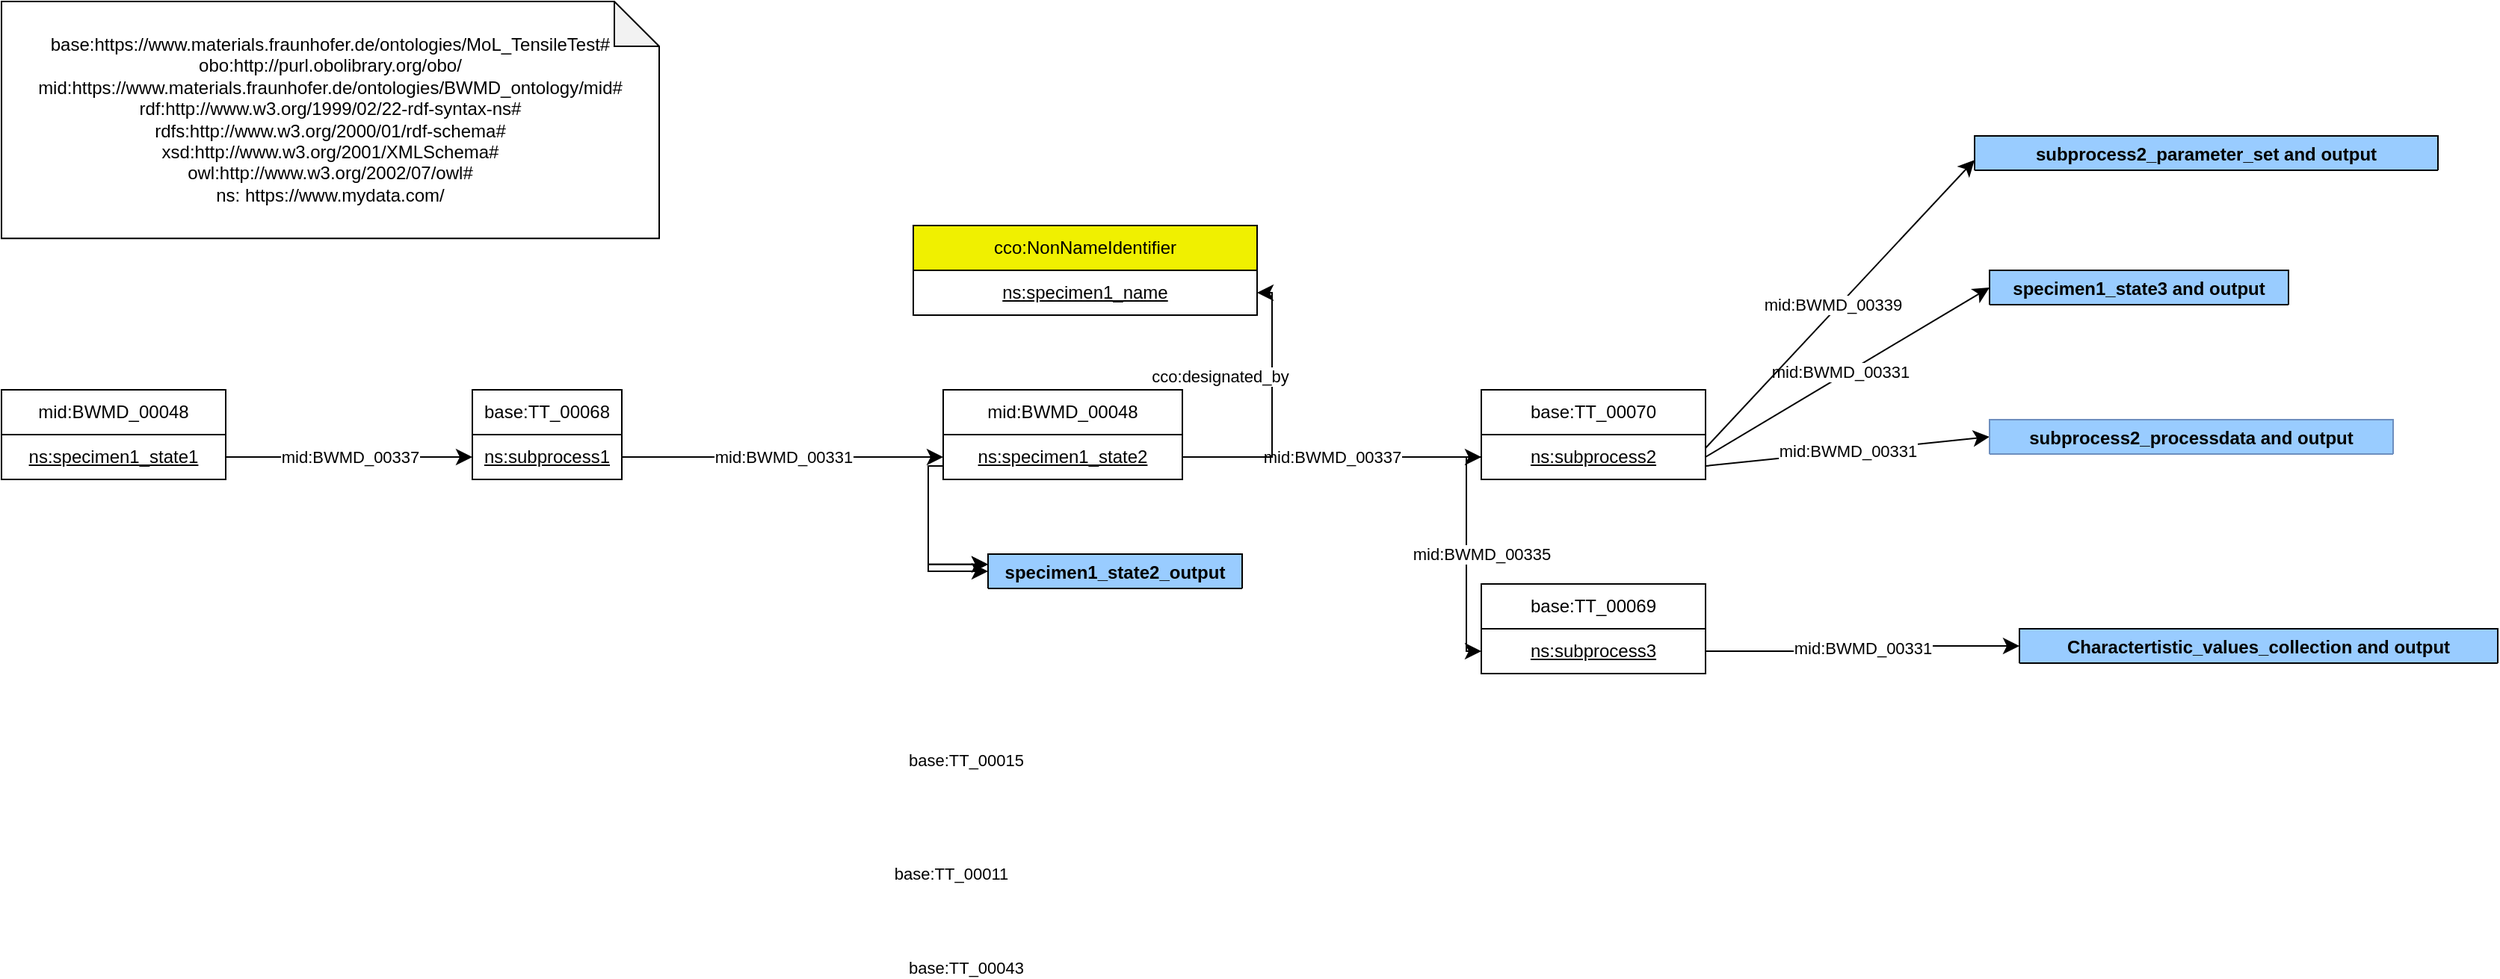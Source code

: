 <mxfile version="15.9.4" type="device"><diagram name="ForMapping" id="AKDhTcIBjipVibXyTuRh"><mxGraphModel dx="1021" dy="519" grid="1" gridSize="10" guides="1" tooltips="1" connect="1" arrows="1" fold="1" page="1" pageScale="1" pageWidth="850" pageHeight="1100" math="0" shadow="0"><root><mxCell id="85Xw5bIh9AF7ouOm5EO1-0"/><mxCell id="85Xw5bIh9AF7ouOm5EO1-1" parent="85Xw5bIh9AF7ouOm5EO1-0"/><mxCell id="85Xw5bIh9AF7ouOm5EO1-12" value="mid:BWMD_00048" style="rounded=0;whiteSpace=wrap;html=1;" parent="85Xw5bIh9AF7ouOm5EO1-1" vertex="1"><mxGeometry x="640" y="300" width="160" height="30" as="geometry"/></mxCell><mxCell id="85Xw5bIh9AF7ouOm5EO1-13" value="&lt;u&gt;ns:specimen1_state2&lt;/u&gt;" style="rounded=0;whiteSpace=wrap;html=1;snapToPoint=1;points=[[0.1,0],[0.2,0],[0.3,0],[0.4,0],[0.5,0],[0.6,0],[0.7,0],[0.8,0],[0.9,0],[0,0.1],[0,0.3],[0,0.5],[0,0.7],[0,0.9],[0.1,1],[0.2,1],[0.3,1],[0.4,1],[0.5,1],[0.6,1],[0.7,1],[0.8,1],[0.9,1],[1,0.1],[1,0.3],[1,0.5],[1,0.7],[1,0.9]];" parent="85Xw5bIh9AF7ouOm5EO1-1" vertex="1"><mxGeometry x="640" y="330" width="160" height="30" as="geometry"/></mxCell><mxCell id="85Xw5bIh9AF7ouOm5EO1-16" value="base:https://www.materials.fraunhofer.de/ontologies/MoL_TensileTest#&lt;br&gt;obo:http://purl.obolibrary.org/obo/&lt;br&gt;mid:https://www.materials.fraunhofer.de/ontologies/BWMD_ontology/mid#&lt;br&gt;rdf:http://www.w3.org/1999/02/22-rdf-syntax-ns# &lt;br&gt;         rdfs:http://www.w3.org/2000/01/rdf-schema# &lt;br&gt;         xsd:http://www.w3.org/2001/XMLSchema# &lt;br&gt;         owl:http://www.w3.org/2002/07/owl#&lt;br&gt;ns: https://www.mydata.com/" style="shape=note;whiteSpace=wrap;html=1;backgroundOutline=1;darkOpacity=0.05;" parent="85Xw5bIh9AF7ouOm5EO1-1" vertex="1"><mxGeometry x="10" y="40" width="440" height="158.6" as="geometry"/></mxCell><mxCell id="85Xw5bIh9AF7ouOm5EO1-17" value="mid:BWMD_00048" style="rounded=0;whiteSpace=wrap;html=1;" parent="85Xw5bIh9AF7ouOm5EO1-1" vertex="1"><mxGeometry x="10" y="300" width="150" height="30" as="geometry"/></mxCell><mxCell id="85Xw5bIh9AF7ouOm5EO1-18" value="&lt;u&gt;ns:specimen1_state1&lt;/u&gt;" style="rounded=0;whiteSpace=wrap;html=1;snapToPoint=1;points=[[0.1,0],[0.2,0],[0.3,0],[0.4,0],[0.5,0],[0.6,0],[0.7,0],[0.8,0],[0.9,0],[0,0.1],[0,0.3],[0,0.5],[0,0.7],[0,0.9],[0.1,1],[0.2,1],[0.3,1],[0.4,1],[0.5,1],[0.6,1],[0.7,1],[0.8,1],[0.9,1],[1,0.1],[1,0.3],[1,0.5],[1,0.7],[1,0.9]];" parent="85Xw5bIh9AF7ouOm5EO1-1" vertex="1"><mxGeometry x="10" y="330" width="150" height="30" as="geometry"/></mxCell><mxCell id="85Xw5bIh9AF7ouOm5EO1-19" value="mid:BWMD_00337" style="endArrow=classic;html=1;exitX=1;exitY=0.5;exitDx=0;exitDy=0;endSize=8;arcSize=0;" parent="85Xw5bIh9AF7ouOm5EO1-1" source="85Xw5bIh9AF7ouOm5EO1-18" target="85Xw5bIh9AF7ouOm5EO1-21" edge="1"><mxGeometry x="466" y="283" width="90" height="26" as="geometry"><mxPoint x="466" y="283" as="sourcePoint"/><mxPoint x="340" y="345" as="targetPoint"/></mxGeometry></mxCell><mxCell id="85Xw5bIh9AF7ouOm5EO1-20" value="base:TT_00068" style="rounded=0;whiteSpace=wrap;html=1;" parent="85Xw5bIh9AF7ouOm5EO1-1" vertex="1"><mxGeometry x="325" y="300" width="100" height="30" as="geometry"/></mxCell><mxCell id="85Xw5bIh9AF7ouOm5EO1-21" value="&lt;u&gt;ns:subprocess1&lt;/u&gt;" style="rounded=0;whiteSpace=wrap;html=1;snapToPoint=1;points=[[0.1,0],[0.2,0],[0.3,0],[0.4,0],[0.5,0],[0.6,0],[0.7,0],[0.8,0],[0.9,0],[0,0.1],[0,0.3],[0,0.5],[0,0.7],[0,0.9],[0.1,1],[0.2,1],[0.3,1],[0.4,1],[0.5,1],[0.6,1],[0.7,1],[0.8,1],[0.9,1],[1,0.1],[1,0.3],[1,0.5],[1,0.7],[1,0.9]];" parent="85Xw5bIh9AF7ouOm5EO1-1" vertex="1"><mxGeometry x="325" y="330" width="100" height="30" as="geometry"/></mxCell><mxCell id="85Xw5bIh9AF7ouOm5EO1-22" value="mid:BWMD_00331" style="endArrow=classic;html=1;exitX=1;exitY=0.5;exitDx=0;exitDy=0;endSize=8;arcSize=0;entryX=0;entryY=0.5;entryDx=0;entryDy=0;" parent="85Xw5bIh9AF7ouOm5EO1-1" source="85Xw5bIh9AF7ouOm5EO1-21" target="85Xw5bIh9AF7ouOm5EO1-13" edge="1"><mxGeometry x="547" y="286" width="90" height="26" as="geometry"><mxPoint x="547" y="286" as="sourcePoint"/><mxPoint x="630" y="345" as="targetPoint"/></mxGeometry></mxCell><mxCell id="85Xw5bIh9AF7ouOm5EO1-23" value="base:TT_00070" style="rounded=0;whiteSpace=wrap;html=1;" parent="85Xw5bIh9AF7ouOm5EO1-1" vertex="1"><mxGeometry x="1000" y="300" width="150" height="30" as="geometry"/></mxCell><mxCell id="85Xw5bIh9AF7ouOm5EO1-24" value="&lt;u&gt;ns:subprocess2&lt;/u&gt;" style="rounded=0;whiteSpace=wrap;html=1;snapToPoint=1;points=[[0.1,0],[0.2,0],[0.3,0],[0.4,0],[0.5,0],[0.6,0],[0.7,0],[0.8,0],[0.9,0],[0,0.1],[0,0.3],[0,0.5],[0,0.7],[0,0.9],[0.1,1],[0.2,1],[0.3,1],[0.4,1],[0.5,1],[0.6,1],[0.7,1],[0.8,1],[0.9,1],[1,0.1],[1,0.3],[1,0.5],[1,0.7],[1,0.9]];" parent="85Xw5bIh9AF7ouOm5EO1-1" vertex="1"><mxGeometry x="1000" y="330" width="150" height="30" as="geometry"/></mxCell><mxCell id="85Xw5bIh9AF7ouOm5EO1-25" value="mid:BWMD_00337" style="endArrow=classic;html=1;exitX=1;exitY=0.5;exitDx=0;exitDy=0;entryX=0;entryY=0.5;entryDx=0;entryDy=0;endSize=8;arcSize=0;" parent="85Xw5bIh9AF7ouOm5EO1-1" source="85Xw5bIh9AF7ouOm5EO1-13" target="85Xw5bIh9AF7ouOm5EO1-24" edge="1"><mxGeometry x="625" y="683" width="90" height="26" as="geometry"><mxPoint x="625" y="683" as="sourcePoint"/><mxPoint x="757" y="683" as="targetPoint"/></mxGeometry></mxCell><mxCell id="85Xw5bIh9AF7ouOm5EO1-26" value="mid:BWMD_00331" style="endArrow=classic;html=1;exitX=1;exitY=0.5;exitDx=0;exitDy=0;endSize=8;arcSize=0;entryX=0;entryY=0.5;entryDx=0;entryDy=0;" parent="85Xw5bIh9AF7ouOm5EO1-1" source="85Xw5bIh9AF7ouOm5EO1-24" target="85Xw5bIh9AF7ouOm5EO1-233" edge="1"><mxGeometry width="90" height="26" as="geometry"><mxPoint x="1148" y="427" as="sourcePoint"/><mxPoint x="1280" y="427" as="targetPoint"/><mxPoint x="-5" as="offset"/></mxGeometry></mxCell><mxCell id="85Xw5bIh9AF7ouOm5EO1-27" value="mid:BWMD_00339" style="endArrow=classic;html=1;exitX=1;exitY=0.3;exitDx=0;exitDy=0;entryX=0;entryY=0.7;entryDx=0;entryDy=0;endSize=8;arcSize=0;" parent="85Xw5bIh9AF7ouOm5EO1-1" source="85Xw5bIh9AF7ouOm5EO1-24" target="85Xw5bIh9AF7ouOm5EO1-196" edge="1"><mxGeometry width="90" height="26" as="geometry"><mxPoint x="1241" y="-195" as="sourcePoint"/><mxPoint x="1373" y="-195" as="targetPoint"/><mxPoint x="-5" as="offset"/></mxGeometry></mxCell><mxCell id="85Xw5bIh9AF7ouOm5EO1-28" value="mid:BWMD_00331" style="endArrow=classic;html=1;exitX=1;exitY=0.7;exitDx=0;exitDy=0;entryX=0;entryY=0.5;entryDx=0;entryDy=0;endSize=8;arcSize=0;" parent="85Xw5bIh9AF7ouOm5EO1-1" source="85Xw5bIh9AF7ouOm5EO1-24" target="85Xw5bIh9AF7ouOm5EO1-4" edge="1"><mxGeometry x="1432" y="344" width="90" height="26" as="geometry"><mxPoint x="1432" y="344" as="sourcePoint"/><mxPoint x="1564" y="344" as="targetPoint"/></mxGeometry></mxCell><mxCell id="85Xw5bIh9AF7ouOm5EO1-29" value="base:TT_00069" style="rounded=0;whiteSpace=wrap;html=1;" parent="85Xw5bIh9AF7ouOm5EO1-1" vertex="1"><mxGeometry x="1000" y="430" width="150" height="30" as="geometry"/></mxCell><mxCell id="85Xw5bIh9AF7ouOm5EO1-30" value="&lt;u&gt;ns:subprocess3&lt;/u&gt;" style="rounded=0;whiteSpace=wrap;html=1;snapToPoint=1;points=[[0.1,0],[0.2,0],[0.3,0],[0.4,0],[0.5,0],[0.6,0],[0.7,0],[0.8,0],[0.9,0],[0,0.1],[0,0.3],[0,0.5],[0,0.7],[0,0.9],[0.1,1],[0.2,1],[0.3,1],[0.4,1],[0.5,1],[0.6,1],[0.7,1],[0.8,1],[0.9,1],[1,0.1],[1,0.3],[1,0.5],[1,0.7],[1,0.9]];" parent="85Xw5bIh9AF7ouOm5EO1-1" vertex="1"><mxGeometry x="1000" y="460" width="150" height="30" as="geometry"/></mxCell><mxCell id="85Xw5bIh9AF7ouOm5EO1-31" value="mid:BWMD_00335" style="endArrow=classic;html=1;exitX=0;exitY=0.5;exitDx=0;exitDy=0;entryX=0;entryY=0.5;entryDx=0;entryDy=0;endSize=8;arcSize=0;edgeStyle=orthogonalEdgeStyle;" parent="85Xw5bIh9AF7ouOm5EO1-1" source="85Xw5bIh9AF7ouOm5EO1-24" target="85Xw5bIh9AF7ouOm5EO1-30" edge="1"><mxGeometry x="1149.2" y="200.6" width="90" height="26" as="geometry"><mxPoint x="1149.2" y="200.6" as="sourcePoint"/><mxPoint x="1281.2" y="200.6" as="targetPoint"/></mxGeometry></mxCell><mxCell id="85Xw5bIh9AF7ouOm5EO1-32" value="mid:BWMD_00331" style="endArrow=classic;html=1;exitX=1;exitY=0.5;exitDx=0;exitDy=0;entryX=0;entryY=0.5;entryDx=0;entryDy=0;endSize=8;arcSize=0;edgeStyle=orthogonalEdgeStyle;" parent="85Xw5bIh9AF7ouOm5EO1-1" source="85Xw5bIh9AF7ouOm5EO1-30" target="85Xw5bIh9AF7ouOm5EO1-35" edge="1"><mxGeometry x="1186.2" y="441.6" width="90" height="26" as="geometry"><mxPoint x="1186.2" y="441.6" as="sourcePoint"/><mxPoint x="1318.2" y="441.6" as="targetPoint"/></mxGeometry></mxCell><mxCell id="85Xw5bIh9AF7ouOm5EO1-33" value="Charactertistic_values_collection and output" style="swimlane;swimlaneFillColor=#D4E1F5;fillColor=#99CCFF;" parent="85Xw5bIh9AF7ouOm5EO1-1" vertex="1" collapsed="1"><mxGeometry x="1360" y="460" width="320" height="23" as="geometry"><mxRectangle x="1360" y="460" width="1680" height="2684" as="alternateBounds"/></mxGeometry></mxCell><mxCell id="85Xw5bIh9AF7ouOm5EO1-34" value="base:TT_00074" style="rounded=0;whiteSpace=wrap;html=1;" parent="85Xw5bIh9AF7ouOm5EO1-33" vertex="1"><mxGeometry x="70" y="160" width="230" height="30" as="geometry"/></mxCell><mxCell id="85Xw5bIh9AF7ouOm5EO1-35" value="&lt;u&gt;ns:characteristic_values_collection&lt;/u&gt;" style="rounded=0;whiteSpace=wrap;html=1;snapToPoint=1;points=[[0.1,0],[0.2,0],[0.3,0],[0.4,0],[0.5,0],[0.6,0],[0.7,0],[0.8,0],[0.9,0],[0,0.1],[0,0.3],[0,0.5],[0,0.7],[0,0.9],[0.1,1],[0.2,1],[0.3,1],[0.4,1],[0.5,1],[0.6,1],[0.7,1],[0.8,1],[0.9,1],[1,0.1],[1,0.3],[1,0.5],[1,0.7],[1,0.9]];" parent="85Xw5bIh9AF7ouOm5EO1-33" vertex="1"><mxGeometry x="70" y="190" width="230" height="30" as="geometry"/></mxCell><mxCell id="85Xw5bIh9AF7ouOm5EO1-36" value="base:TT_00072" style="rounded=0;whiteSpace=wrap;html=1;" parent="85Xw5bIh9AF7ouOm5EO1-33" vertex="1"><mxGeometry x="510" y="94" width="250" height="26" as="geometry"/></mxCell><mxCell id="85Xw5bIh9AF7ouOm5EO1-37" value="&lt;u&gt;ns:tensile_strength&lt;/u&gt;" style="rounded=0;whiteSpace=wrap;html=1;snapToPoint=1;points=[[0.1,0],[0.2,0],[0.3,0],[0.4,0],[0.5,0],[0.6,0],[0.7,0],[0.8,0],[0.9,0],[0,0.1],[0,0.3],[0,0.5],[0,0.7],[0,0.9],[0.1,1],[0.2,1],[0.3,1],[0.4,1],[0.5,1],[0.6,1],[0.7,1],[0.8,1],[0.9,1],[1,0.1],[1,0.3],[1,0.5],[1,0.7],[1,0.9]];" parent="85Xw5bIh9AF7ouOm5EO1-33" vertex="1"><mxGeometry x="510" y="120" width="250" height="30" as="geometry"/></mxCell><mxCell id="85Xw5bIh9AF7ouOm5EO1-39" value="cco:designated_by" style="endArrow=classic;html=1;exitX=1;exitY=0.3;exitDx=0;exitDy=0;entryX=0;entryY=0.5;entryDx=0;entryDy=0;endSize=8;arcSize=0;edgeStyle=orthogonalEdgeStyle;" parent="85Xw5bIh9AF7ouOm5EO1-33" source="85Xw5bIh9AF7ouOm5EO1-37" target="QAxeOLy-PXym-YE--7D7-1" edge="1"><mxGeometry width="90" height="26" as="geometry"><mxPoint x="-627.8" y="-405.6" as="sourcePoint"/><mxPoint x="886.75" y="147.0" as="targetPoint"/><mxPoint y="1" as="offset"/></mxGeometry></mxCell><mxCell id="85Xw5bIh9AF7ouOm5EO1-42" value="base:TT_00051" style="endArrow=classic;html=1;exitX=1;exitY=0.5;exitDx=0;exitDy=0;entryX=0;entryY=0.3;entryDx=0;entryDy=0;endSize=8;arcSize=0;edgeStyle=orthogonalEdgeStyle;" parent="85Xw5bIh9AF7ouOm5EO1-33" source="85Xw5bIh9AF7ouOm5EO1-35" target="85Xw5bIh9AF7ouOm5EO1-37" edge="1"><mxGeometry x="-930" y="-450" width="90" height="26" as="geometry"><mxPoint x="528.989" y="-290.906" as="sourcePoint"/><mxPoint x="652.989" y="-290.906" as="targetPoint"/><Array as="points"><mxPoint x="360" y="205"/><mxPoint x="360" y="129"/></Array><mxPoint x="35" y="-38" as="offset"/></mxGeometry></mxCell><mxCell id="85Xw5bIh9AF7ouOm5EO1-43" value="base:TT_00072" style="rounded=0;whiteSpace=wrap;html=1;" parent="85Xw5bIh9AF7ouOm5EO1-33" vertex="1"><mxGeometry x="510" y="217" width="250" height="26" as="geometry"/></mxCell><mxCell id="85Xw5bIh9AF7ouOm5EO1-44" value="&lt;u&gt;ns:proof_strength_total_extension&lt;/u&gt;" style="rounded=0;whiteSpace=wrap;html=1;snapToPoint=1;points=[[0.1,0],[0.2,0],[0.3,0],[0.4,0],[0.5,0],[0.6,0],[0.7,0],[0.8,0],[0.9,0],[0,0.1],[0,0.3],[0,0.5],[0,0.7],[0,0.9],[0.1,1],[0.2,1],[0.3,1],[0.4,1],[0.5,1],[0.6,1],[0.7,1],[0.8,1],[0.9,1],[1,0.1],[1,0.3],[1,0.5],[1,0.7],[1,0.9]];" parent="85Xw5bIh9AF7ouOm5EO1-33" vertex="1"><mxGeometry x="510" y="243" width="250" height="30" as="geometry"/></mxCell><mxCell id="85Xw5bIh9AF7ouOm5EO1-49" value="base:TT_00025" style="endArrow=classic;html=1;exitX=1;exitY=0.5;exitDx=0;exitDy=0;entryX=0;entryY=0.3;entryDx=0;entryDy=0;endSize=8;arcSize=0;edgeStyle=orthogonalEdgeStyle;" parent="85Xw5bIh9AF7ouOm5EO1-33" source="85Xw5bIh9AF7ouOm5EO1-35" target="85Xw5bIh9AF7ouOm5EO1-44" edge="1"><mxGeometry x="-930" y="-450" width="90" height="26" as="geometry"><mxPoint x="310" y="395" as="sourcePoint"/><mxPoint x="662.989" y="-100.906" as="targetPoint"/><Array as="points"><mxPoint x="360" y="205"/><mxPoint x="360" y="252"/></Array><mxPoint x="35" y="24" as="offset"/></mxGeometry></mxCell><mxCell id="85Xw5bIh9AF7ouOm5EO1-50" value="base:TT_00072" style="rounded=0;whiteSpace=wrap;html=1;" parent="85Xw5bIh9AF7ouOm5EO1-33" vertex="1"><mxGeometry x="510" y="394" width="250" height="26" as="geometry"/></mxCell><mxCell id="85Xw5bIh9AF7ouOm5EO1-51" value="&lt;u&gt;ns:proof_strength_plastic_extension&lt;/u&gt;" style="rounded=0;whiteSpace=wrap;html=1;snapToPoint=1;points=[[0.1,0],[0.2,0],[0.3,0],[0.4,0],[0.5,0],[0.6,0],[0.7,0],[0.8,0],[0.9,0],[0,0.1],[0,0.3],[0,0.5],[0,0.7],[0,0.9],[0.1,1],[0.2,1],[0.3,1],[0.4,1],[0.5,1],[0.6,1],[0.7,1],[0.8,1],[0.9,1],[1,0.1],[1,0.3],[1,0.5],[1,0.7],[1,0.9]];" parent="85Xw5bIh9AF7ouOm5EO1-33" vertex="1"><mxGeometry x="510" y="420" width="250" height="30" as="geometry"/></mxCell><mxCell id="85Xw5bIh9AF7ouOm5EO1-56" value="base:TT_00025" style="endArrow=classic;html=1;exitX=1;exitY=0.5;exitDx=0;exitDy=0;entryX=0;entryY=0.3;entryDx=0;entryDy=0;endSize=8;arcSize=0;edgeStyle=orthogonalEdgeStyle;" parent="85Xw5bIh9AF7ouOm5EO1-33" source="85Xw5bIh9AF7ouOm5EO1-35" target="85Xw5bIh9AF7ouOm5EO1-51" edge="1"><mxGeometry x="-930" y="-450" width="90" height="26" as="geometry"><mxPoint x="300" y="385" as="sourcePoint"/><mxPoint x="662.989" y="79.094" as="targetPoint"/><Array as="points"><mxPoint x="360" y="205"/><mxPoint x="360" y="429"/></Array><mxPoint x="35" y="112" as="offset"/></mxGeometry></mxCell><mxCell id="85Xw5bIh9AF7ouOm5EO1-57" value="base:TT_00071" style="rounded=0;whiteSpace=wrap;html=1;" parent="85Xw5bIh9AF7ouOm5EO1-33" vertex="1"><mxGeometry x="510" y="576" width="250" height="26" as="geometry"/></mxCell><mxCell id="85Xw5bIh9AF7ouOm5EO1-58" value="&lt;u&gt;ns:total_extension_at_maximum_force&lt;/u&gt;" style="rounded=0;whiteSpace=wrap;html=1;snapToPoint=1;points=[[0.1,0],[0.2,0],[0.3,0],[0.4,0],[0.5,0],[0.6,0],[0.7,0],[0.8,0],[0.9,0],[0,0.1],[0,0.3],[0,0.5],[0,0.7],[0,0.9],[0.1,1],[0.2,1],[0.3,1],[0.4,1],[0.5,1],[0.6,1],[0.7,1],[0.8,1],[0.9,1],[1,0.1],[1,0.3],[1,0.5],[1,0.7],[1,0.9]];" parent="85Xw5bIh9AF7ouOm5EO1-33" vertex="1"><mxGeometry x="510" y="602" width="250" height="30" as="geometry"/></mxCell><mxCell id="85Xw5bIh9AF7ouOm5EO1-63" value="base:TT_00053" style="endArrow=classic;html=1;exitX=1;exitY=0.5;exitDx=0;exitDy=0;entryX=0;entryY=0.3;entryDx=0;entryDy=0;endSize=8;arcSize=0;edgeStyle=orthogonalEdgeStyle;" parent="85Xw5bIh9AF7ouOm5EO1-33" source="85Xw5bIh9AF7ouOm5EO1-35" target="85Xw5bIh9AF7ouOm5EO1-58" edge="1"><mxGeometry x="-930" y="-450" width="90" height="26" as="geometry"><mxPoint x="280" y="440" as="sourcePoint"/><mxPoint x="642.989" y="314.094" as="targetPoint"/><Array as="points"><mxPoint x="360" y="205"/><mxPoint x="360" y="611"/></Array><mxPoint x="35" y="203" as="offset"/></mxGeometry></mxCell><mxCell id="85Xw5bIh9AF7ouOm5EO1-64" value="base:TT_00071" style="rounded=0;whiteSpace=wrap;html=1;" parent="85Xw5bIh9AF7ouOm5EO1-33" vertex="1"><mxGeometry x="510" y="754" width="250" height="26" as="geometry"/></mxCell><mxCell id="85Xw5bIh9AF7ouOm5EO1-65" value="&lt;u&gt;ns:yield_point_extension&lt;/u&gt;" style="rounded=0;whiteSpace=wrap;html=1;snapToPoint=1;points=[[0.1,0],[0.2,0],[0.3,0],[0.4,0],[0.5,0],[0.6,0],[0.7,0],[0.8,0],[0.9,0],[0,0.1],[0,0.3],[0,0.5],[0,0.7],[0,0.9],[0.1,1],[0.2,1],[0.3,1],[0.4,1],[0.5,1],[0.6,1],[0.7,1],[0.8,1],[0.9,1],[1,0.1],[1,0.3],[1,0.5],[1,0.7],[1,0.9]];" parent="85Xw5bIh9AF7ouOm5EO1-33" vertex="1"><mxGeometry x="510" y="780" width="250" height="30" as="geometry"/></mxCell><mxCell id="85Xw5bIh9AF7ouOm5EO1-70" value="base:TT_00054" style="endArrow=classic;html=1;exitX=1;exitY=0.5;exitDx=0;exitDy=0;entryX=0;entryY=0.3;entryDx=0;entryDy=0;endSize=8;arcSize=0;edgeStyle=orthogonalEdgeStyle;" parent="85Xw5bIh9AF7ouOm5EO1-33" source="85Xw5bIh9AF7ouOm5EO1-35" target="85Xw5bIh9AF7ouOm5EO1-65" edge="1"><mxGeometry x="-930" y="-450" width="90" height="26" as="geometry"><mxPoint x="300" y="410" as="sourcePoint"/><mxPoint x="642.989" y="519.094" as="targetPoint"/><Array as="points"><mxPoint x="370" y="205"/><mxPoint x="370" y="789"/></Array><mxPoint x="25" y="292" as="offset"/></mxGeometry></mxCell><mxCell id="85Xw5bIh9AF7ouOm5EO1-71" value="base:TT_00071" style="rounded=0;whiteSpace=wrap;html=1;" parent="85Xw5bIh9AF7ouOm5EO1-33" vertex="1"><mxGeometry x="510" y="974" width="250" height="26" as="geometry"/></mxCell><mxCell id="85Xw5bIh9AF7ouOm5EO1-72" value="&lt;u&gt;ns:permanent_elongation&lt;/u&gt;" style="rounded=0;whiteSpace=wrap;html=1;snapToPoint=1;points=[[0.1,0],[0.2,0],[0.3,0],[0.4,0],[0.5,0],[0.6,0],[0.7,0],[0.8,0],[0.9,0],[0,0.1],[0,0.3],[0,0.5],[0,0.7],[0,0.9],[0.1,1],[0.2,1],[0.3,1],[0.4,1],[0.5,1],[0.6,1],[0.7,1],[0.8,1],[0.9,1],[1,0.1],[1,0.3],[1,0.5],[1,0.7],[1,0.9]];" parent="85Xw5bIh9AF7ouOm5EO1-33" vertex="1"><mxGeometry x="510" y="1000" width="250" height="30" as="geometry"/></mxCell><mxCell id="85Xw5bIh9AF7ouOm5EO1-77" value="base:TT_00045" style="endArrow=classic;html=1;exitX=1;exitY=0.5;exitDx=0;exitDy=0;entryX=0;entryY=0.3;entryDx=0;entryDy=0;endSize=8;arcSize=0;edgeStyle=orthogonalEdgeStyle;" parent="85Xw5bIh9AF7ouOm5EO1-33" source="85Xw5bIh9AF7ouOm5EO1-35" target="85Xw5bIh9AF7ouOm5EO1-72" edge="1"><mxGeometry x="-930" y="-450" width="90" height="26" as="geometry"><mxPoint x="300" y="420" as="sourcePoint"/><mxPoint x="642.989" y="734.094" as="targetPoint"/><mxPoint x="35" y="402" as="offset"/><Array as="points"><mxPoint x="360" y="205"/><mxPoint x="360" y="1009"/></Array></mxGeometry></mxCell><mxCell id="85Xw5bIh9AF7ouOm5EO1-78" value="base:TT_00072" style="rounded=0;whiteSpace=wrap;html=1;" parent="85Xw5bIh9AF7ouOm5EO1-33" vertex="1"><mxGeometry x="510" y="1164" width="250" height="26" as="geometry"/></mxCell><mxCell id="85Xw5bIh9AF7ouOm5EO1-79" value="&lt;u&gt;ns:modulus_of_elasticity&lt;/u&gt;" style="rounded=0;whiteSpace=wrap;html=1;snapToPoint=1;points=[[0.1,0],[0.2,0],[0.3,0],[0.4,0],[0.5,0],[0.6,0],[0.7,0],[0.8,0],[0.9,0],[0,0.1],[0,0.3],[0,0.5],[0,0.7],[0,0.9],[0.1,1],[0.2,1],[0.3,1],[0.4,1],[0.5,1],[0.6,1],[0.7,1],[0.8,1],[0.9,1],[1,0.1],[1,0.3],[1,0.5],[1,0.7],[1,0.9]];" parent="85Xw5bIh9AF7ouOm5EO1-33" vertex="1"><mxGeometry x="510" y="1190" width="250" height="30" as="geometry"/></mxCell><mxCell id="85Xw5bIh9AF7ouOm5EO1-84" value="base:TT_00026" style="endArrow=classic;html=1;exitX=1;exitY=0.5;exitDx=0;exitDy=0;entryX=0;entryY=0.3;entryDx=0;entryDy=0;endSize=8;arcSize=0;edgeStyle=orthogonalEdgeStyle;" parent="85Xw5bIh9AF7ouOm5EO1-33" source="85Xw5bIh9AF7ouOm5EO1-35" target="85Xw5bIh9AF7ouOm5EO1-79" edge="1"><mxGeometry x="-930" y="-450" width="90" height="26" as="geometry"><mxPoint x="300" y="450" as="sourcePoint"/><mxPoint x="642.989" y="979.094" as="targetPoint"/><mxPoint x="35" y="497" as="offset"/><Array as="points"><mxPoint x="360" y="205"/><mxPoint x="360" y="1199"/></Array></mxGeometry></mxCell><mxCell id="85Xw5bIh9AF7ouOm5EO1-85" value="base:TT_00071" style="rounded=0;whiteSpace=wrap;html=1;" parent="85Xw5bIh9AF7ouOm5EO1-33" vertex="1"><mxGeometry x="510" y="1354" width="250" height="26" as="geometry"/></mxCell><mxCell id="85Xw5bIh9AF7ouOm5EO1-86" value="&lt;u&gt;ns:plastic_extension_at_maximum_force&lt;/u&gt;" style="rounded=0;whiteSpace=wrap;html=1;snapToPoint=1;points=[[0.1,0],[0.2,0],[0.3,0],[0.4,0],[0.5,0],[0.6,0],[0.7,0],[0.8,0],[0.9,0],[0,0.1],[0,0.3],[0,0.5],[0,0.7],[0,0.9],[0.1,1],[0.2,1],[0.3,1],[0.4,1],[0.5,1],[0.6,1],[0.7,1],[0.8,1],[0.9,1],[1,0.1],[1,0.3],[1,0.5],[1,0.7],[1,0.9]];" parent="85Xw5bIh9AF7ouOm5EO1-33" vertex="1"><mxGeometry x="510" y="1380" width="250" height="30" as="geometry"/></mxCell><mxCell id="85Xw5bIh9AF7ouOm5EO1-91" value="base:TT_00047" style="endArrow=classic;html=1;exitX=1;exitY=0.5;exitDx=0;exitDy=0;entryX=0;entryY=0.3;entryDx=0;entryDy=0;endSize=8;arcSize=0;edgeStyle=orthogonalEdgeStyle;" parent="85Xw5bIh9AF7ouOm5EO1-33" source="85Xw5bIh9AF7ouOm5EO1-35" target="85Xw5bIh9AF7ouOm5EO1-86" edge="1"><mxGeometry x="-930" y="-450" width="90" height="26" as="geometry"><mxPoint x="310" y="386" as="sourcePoint"/><mxPoint x="652.989" y="1160.094" as="targetPoint"/><mxPoint x="25" y="592" as="offset"/><Array as="points"><mxPoint x="360" y="205"/><mxPoint x="360" y="1389"/></Array></mxGeometry></mxCell><mxCell id="85Xw5bIh9AF7ouOm5EO1-92" value="base:TT_00071" style="rounded=0;whiteSpace=wrap;html=1;" parent="85Xw5bIh9AF7ouOm5EO1-33" vertex="1"><mxGeometry x="510" y="1554" width="250" height="26" as="geometry"/></mxCell><mxCell id="85Xw5bIh9AF7ouOm5EO1-93" value="&lt;u&gt;ns:total_extension_at_fracture&lt;/u&gt;" style="rounded=0;whiteSpace=wrap;html=1;snapToPoint=1;points=[[0.1,0],[0.2,0],[0.3,0],[0.4,0],[0.5,0],[0.6,0],[0.7,0],[0.8,0],[0.9,0],[0,0.1],[0,0.3],[0,0.5],[0,0.7],[0,0.9],[0.1,1],[0.2,1],[0.3,1],[0.4,1],[0.5,1],[0.6,1],[0.7,1],[0.8,1],[0.9,1],[1,0.1],[1,0.3],[1,0.5],[1,0.7],[1,0.9]];" parent="85Xw5bIh9AF7ouOm5EO1-33" vertex="1"><mxGeometry x="510" y="1580" width="250" height="30" as="geometry"/></mxCell><mxCell id="85Xw5bIh9AF7ouOm5EO1-98" value="base:TT_00052" style="endArrow=classic;html=1;exitX=1;exitY=0.5;exitDx=0;exitDy=0;entryX=0;entryY=0.3;entryDx=0;entryDy=0;endSize=8;arcSize=0;edgeStyle=orthogonalEdgeStyle;" parent="85Xw5bIh9AF7ouOm5EO1-33" source="85Xw5bIh9AF7ouOm5EO1-35" target="85Xw5bIh9AF7ouOm5EO1-93" edge="1"><mxGeometry x="-930" y="-450" width="90" height="26" as="geometry"><mxPoint x="290" y="420" as="sourcePoint"/><mxPoint x="642.989" y="1375.094" as="targetPoint"/><mxPoint x="35" y="698" as="offset"/><Array as="points"><mxPoint x="370" y="205"/><mxPoint x="370" y="1589"/></Array></mxGeometry></mxCell><mxCell id="85Xw5bIh9AF7ouOm5EO1-99" value="base:TT_00071" style="rounded=0;whiteSpace=wrap;html=1;" parent="85Xw5bIh9AF7ouOm5EO1-33" vertex="1"><mxGeometry x="510" y="1744" width="250" height="26" as="geometry"/></mxCell><mxCell id="85Xw5bIh9AF7ouOm5EO1-100" value="&lt;u&gt;ns:elongation_after_fracture&lt;/u&gt;" style="rounded=0;whiteSpace=wrap;html=1;snapToPoint=1;points=[[0.1,0],[0.2,0],[0.3,0],[0.4,0],[0.5,0],[0.6,0],[0.7,0],[0.8,0],[0.9,0],[0,0.1],[0,0.3],[0,0.5],[0,0.7],[0,0.9],[0.1,1],[0.2,1],[0.3,1],[0.4,1],[0.5,1],[0.6,1],[0.7,1],[0.8,1],[0.9,1],[1,0.1],[1,0.3],[1,0.5],[1,0.7],[1,0.9]];" parent="85Xw5bIh9AF7ouOm5EO1-33" vertex="1"><mxGeometry x="510" y="1770" width="250" height="30" as="geometry"/></mxCell><mxCell id="85Xw5bIh9AF7ouOm5EO1-105" value="base:TT_00023" style="endArrow=classic;html=1;exitX=1;exitY=0.5;exitDx=0;exitDy=0;entryX=0;entryY=0.3;entryDx=0;entryDy=0;endSize=8;arcSize=0;edgeStyle=orthogonalEdgeStyle;" parent="85Xw5bIh9AF7ouOm5EO1-33" source="85Xw5bIh9AF7ouOm5EO1-35" target="85Xw5bIh9AF7ouOm5EO1-100" edge="1"><mxGeometry x="-930" y="-450" width="90" height="26" as="geometry"><mxPoint x="300" y="420" as="sourcePoint"/><mxPoint x="642.989" y="1590.094" as="targetPoint"/><mxPoint x="35" y="787" as="offset"/><Array as="points"><mxPoint x="360" y="205"/><mxPoint x="360" y="1779"/></Array></mxGeometry></mxCell><mxCell id="85Xw5bIh9AF7ouOm5EO1-106" value="base:TT_00071" style="rounded=0;whiteSpace=wrap;html=1;" parent="85Xw5bIh9AF7ouOm5EO1-33" vertex="1"><mxGeometry x="510" y="1934" width="250" height="26" as="geometry"/></mxCell><mxCell id="85Xw5bIh9AF7ouOm5EO1-107" value="&lt;u&gt;ns:permanent_extension&lt;/u&gt;" style="rounded=0;whiteSpace=wrap;html=1;snapToPoint=1;points=[[0.1,0],[0.2,0],[0.3,0],[0.4,0],[0.5,0],[0.6,0],[0.7,0],[0.8,0],[0.9,0],[0,0.1],[0,0.3],[0,0.5],[0,0.7],[0,0.9],[0.1,1],[0.2,1],[0.3,1],[0.4,1],[0.5,1],[0.6,1],[0.7,1],[0.8,1],[0.9,1],[1,0.1],[1,0.3],[1,0.5],[1,0.7],[1,0.9]];" parent="85Xw5bIh9AF7ouOm5EO1-33" vertex="1"><mxGeometry x="510" y="1960" width="250" height="30" as="geometry"/></mxCell><mxCell id="85Xw5bIh9AF7ouOm5EO1-112" value="base:TT_00046" style="endArrow=classic;html=1;exitX=1;exitY=0.5;exitDx=0;exitDy=0;entryX=0;entryY=0.3;entryDx=0;entryDy=0;endSize=8;arcSize=0;edgeStyle=orthogonalEdgeStyle;" parent="85Xw5bIh9AF7ouOm5EO1-33" source="85Xw5bIh9AF7ouOm5EO1-35" target="85Xw5bIh9AF7ouOm5EO1-107" edge="1"><mxGeometry x="-930" y="-450" width="90" height="26" as="geometry"><mxPoint x="300" y="450" as="sourcePoint"/><mxPoint x="642.989" y="1835.094" as="targetPoint"/><mxPoint x="35" y="882" as="offset"/><Array as="points"><mxPoint x="370" y="205"/><mxPoint x="370" y="1969"/></Array></mxGeometry></mxCell><mxCell id="85Xw5bIh9AF7ouOm5EO1-113" value="mid:BWMD_00286" style="rounded=0;whiteSpace=wrap;html=1;" parent="85Xw5bIh9AF7ouOm5EO1-33" vertex="1"><mxGeometry x="510" y="2114" width="250" height="26" as="geometry"/></mxCell><mxCell id="85Xw5bIh9AF7ouOm5EO1-114" value="&lt;u&gt;ns:reduction_of_area&lt;/u&gt;" style="rounded=0;whiteSpace=wrap;html=1;snapToPoint=1;points=[[0.1,0],[0.2,0],[0.3,0],[0.4,0],[0.5,0],[0.6,0],[0.7,0],[0.8,0],[0.9,0],[0,0.1],[0,0.3],[0,0.5],[0,0.7],[0,0.9],[0.1,1],[0.2,1],[0.3,1],[0.4,1],[0.5,1],[0.6,1],[0.7,1],[0.8,1],[0.9,1],[1,0.1],[1,0.3],[1,0.5],[1,0.7],[1,0.9]];" parent="85Xw5bIh9AF7ouOm5EO1-33" vertex="1"><mxGeometry x="510" y="2140" width="250" height="30" as="geometry"/></mxCell><mxCell id="85Xw5bIh9AF7ouOm5EO1-119" value="base:TT_00022" style="endArrow=classic;html=1;exitX=1;exitY=0.5;exitDx=0;exitDy=0;entryX=0;entryY=0.3;entryDx=0;entryDy=0;endSize=8;arcSize=0;edgeStyle=orthogonalEdgeStyle;" parent="85Xw5bIh9AF7ouOm5EO1-33" source="85Xw5bIh9AF7ouOm5EO1-35" target="85Xw5bIh9AF7ouOm5EO1-114" edge="1"><mxGeometry x="-930" y="-450" width="90" height="26" as="geometry"><mxPoint x="300" y="386" as="sourcePoint"/><mxPoint x="642.989" y="2016.094" as="targetPoint"/><mxPoint x="35" y="972" as="offset"/><Array as="points"><mxPoint x="360" y="205"/><mxPoint x="360" y="2149"/></Array></mxGeometry></mxCell><mxCell id="85Xw5bIh9AF7ouOm5EO1-120" value="mid:BWMD_00033" style="rounded=0;whiteSpace=wrap;html=1;" parent="85Xw5bIh9AF7ouOm5EO1-33" vertex="1"><mxGeometry x="510" y="2281" width="250" height="26" as="geometry"/></mxCell><mxCell id="85Xw5bIh9AF7ouOm5EO1-121" value="&lt;u&gt;ns:maximum_force&lt;/u&gt;" style="rounded=0;whiteSpace=wrap;html=1;snapToPoint=1;points=[[0.1,0],[0.2,0],[0.3,0],[0.4,0],[0.5,0],[0.6,0],[0.7,0],[0.8,0],[0.9,0],[0,0.1],[0,0.3],[0,0.5],[0,0.7],[0,0.9],[0.1,1],[0.2,1],[0.3,1],[0.4,1],[0.5,1],[0.6,1],[0.7,1],[0.8,1],[0.9,1],[1,0.1],[1,0.3],[1,0.5],[1,0.7],[1,0.9]];" parent="85Xw5bIh9AF7ouOm5EO1-33" vertex="1"><mxGeometry x="510" y="2307" width="250" height="30" as="geometry"/></mxCell><mxCell id="85Xw5bIh9AF7ouOm5EO1-126" value="base:TT_00040" style="endArrow=classic;html=1;exitX=1;exitY=0.5;exitDx=0;exitDy=0;entryX=0;entryY=0.3;entryDx=0;entryDy=0;endSize=8;arcSize=0;edgeStyle=orthogonalEdgeStyle;" parent="85Xw5bIh9AF7ouOm5EO1-33" source="85Xw5bIh9AF7ouOm5EO1-35" target="85Xw5bIh9AF7ouOm5EO1-121" edge="1"><mxGeometry x="-930" y="-450" width="90" height="26" as="geometry"><mxPoint x="300" y="366" as="sourcePoint"/><mxPoint x="642.989" y="2183.094" as="targetPoint"/><mxPoint x="25" y="1062" as="offset"/><Array as="points"><mxPoint x="360" y="205"/><mxPoint x="360" y="2316"/></Array></mxGeometry></mxCell><mxCell id="85Xw5bIh9AF7ouOm5EO1-127" value="base:TT_00072" style="rounded=0;whiteSpace=wrap;html=1;" parent="85Xw5bIh9AF7ouOm5EO1-33" vertex="1"><mxGeometry x="520" y="2448" width="250" height="26" as="geometry"/></mxCell><mxCell id="85Xw5bIh9AF7ouOm5EO1-128" value="&lt;u&gt;ns:yield_strength&lt;/u&gt;" style="rounded=0;whiteSpace=wrap;html=1;snapToPoint=1;points=[[0.1,0],[0.2,0],[0.3,0],[0.4,0],[0.5,0],[0.6,0],[0.7,0],[0.8,0],[0.9,0],[0,0.1],[0,0.3],[0,0.5],[0,0.7],[0,0.9],[0.1,1],[0.2,1],[0.3,1],[0.4,1],[0.5,1],[0.6,1],[0.7,1],[0.8,1],[0.9,1],[1,0.1],[1,0.3],[1,0.5],[1,0.7],[1,0.9]];" parent="85Xw5bIh9AF7ouOm5EO1-33" vertex="1"><mxGeometry x="520" y="2474" width="250" height="30" as="geometry"/></mxCell><mxCell id="85Xw5bIh9AF7ouOm5EO1-129" value="base:TT_00019" style="endArrow=classic;html=1;entryX=0;entryY=0.3;entryDx=0;entryDy=0;endSize=8;arcSize=0;edgeStyle=orthogonalEdgeStyle;" parent="85Xw5bIh9AF7ouOm5EO1-33" target="85Xw5bIh9AF7ouOm5EO1-128" edge="1"><mxGeometry x="-930" y="-450" width="90" height="26" as="geometry"><mxPoint x="300" y="205" as="sourcePoint"/><mxPoint x="652.989" y="2398.094" as="targetPoint"/><mxPoint x="30" y="1139" as="offset"/><Array as="points"><mxPoint x="360" y="205"/><mxPoint x="360" y="2483"/></Array></mxGeometry></mxCell><mxCell id="85Xw5bIh9AF7ouOm5EO1-130" value="base:TT_00072" style="rounded=0;whiteSpace=wrap;html=1;" parent="85Xw5bIh9AF7ouOm5EO1-33" vertex="1"><mxGeometry x="876.75" y="2392" width="250" height="26" as="geometry"/></mxCell><mxCell id="85Xw5bIh9AF7ouOm5EO1-131" value="&lt;u&gt;ns:upper_yield_strength&lt;/u&gt;" style="rounded=0;whiteSpace=wrap;html=1;snapToPoint=1;points=[[0.1,0],[0.2,0],[0.3,0],[0.4,0],[0.5,0],[0.6,0],[0.7,0],[0.8,0],[0.9,0],[0,0.1],[0,0.3],[0,0.5],[0,0.7],[0,0.9],[0.1,1],[0.2,1],[0.3,1],[0.4,1],[0.5,1],[0.6,1],[0.7,1],[0.8,1],[0.9,1],[1,0.1],[1,0.3],[1,0.5],[1,0.7],[1,0.9]];" parent="85Xw5bIh9AF7ouOm5EO1-33" vertex="1"><mxGeometry x="876.75" y="2418" width="250" height="30" as="geometry"/></mxCell><mxCell id="85Xw5bIh9AF7ouOm5EO1-132" value="base:TT_00072" style="rounded=0;whiteSpace=wrap;html=1;" parent="85Xw5bIh9AF7ouOm5EO1-33" vertex="1"><mxGeometry x="876.75" y="2485" width="250" height="26" as="geometry"/></mxCell><mxCell id="85Xw5bIh9AF7ouOm5EO1-133" value="&lt;u&gt;ns:lower_yield_strength&lt;/u&gt;" style="rounded=0;whiteSpace=wrap;html=1;snapToPoint=1;points=[[0.1,0],[0.2,0],[0.3,0],[0.4,0],[0.5,0],[0.6,0],[0.7,0],[0.8,0],[0.9,0],[0,0.1],[0,0.3],[0,0.5],[0,0.7],[0,0.9],[0.1,1],[0.2,1],[0.3,1],[0.4,1],[0.5,1],[0.6,1],[0.7,1],[0.8,1],[0.9,1],[1,0.1],[1,0.3],[1,0.5],[1,0.7],[1,0.9]];" parent="85Xw5bIh9AF7ouOm5EO1-33" vertex="1"><mxGeometry x="876.75" y="2511" width="250" height="30" as="geometry"/></mxCell><mxCell id="85Xw5bIh9AF7ouOm5EO1-134" value="base:TT_00020" style="endArrow=classic;html=1;exitX=1;exitY=0.5;exitDx=0;exitDy=0;endSize=8;arcSize=0;entryX=0;entryY=0.5;entryDx=0;entryDy=0;edgeStyle=orthogonalEdgeStyle;" parent="85Xw5bIh9AF7ouOm5EO1-33" source="85Xw5bIh9AF7ouOm5EO1-128" target="85Xw5bIh9AF7ouOm5EO1-131" edge="1"><mxGeometry x="751.938" y="2009" width="90" height="26" as="geometry"><mxPoint x="751.938" y="2009" as="sourcePoint"/><mxPoint x="875.938" y="2009" as="targetPoint"/></mxGeometry></mxCell><mxCell id="85Xw5bIh9AF7ouOm5EO1-135" value="base:TT_00021" style="endArrow=classic;html=1;exitX=1;exitY=0.5;exitDx=0;exitDy=0;entryX=0;entryY=0.7;entryDx=0;entryDy=0;endSize=8;arcSize=0;edgeStyle=orthogonalEdgeStyle;" parent="85Xw5bIh9AF7ouOm5EO1-33" source="85Xw5bIh9AF7ouOm5EO1-128" target="85Xw5bIh9AF7ouOm5EO1-133" edge="1"><mxGeometry x="751.938" y="2010" width="90" height="26" as="geometry"><mxPoint x="751.938" y="2010" as="sourcePoint"/><mxPoint x="875.938" y="2010" as="targetPoint"/></mxGeometry></mxCell><mxCell id="QAxeOLy-PXym-YE--7D7-0" value="cco:MeasurementInformationContentEntity" style="rounded=0;whiteSpace=wrap;html=1;fillColor=#F0F000;" parent="85Xw5bIh9AF7ouOm5EO1-33" vertex="1"><mxGeometry x="886.75" y="90" width="250" height="26" as="geometry"/></mxCell><mxCell id="QAxeOLy-PXym-YE--7D7-1" value="&lt;u&gt;ns:tensile_strength_value&lt;/u&gt;" style="rounded=0;whiteSpace=wrap;html=1;snapToPoint=1;points=[[0.1,0],[0.2,0],[0.3,0],[0.4,0],[0.5,0],[0.6,0],[0.7,0],[0.8,0],[0.9,0],[0,0.1],[0,0.3],[0,0.5],[0,0.7],[0,0.9],[0.1,1],[0.2,1],[0.3,1],[0.4,1],[0.5,1],[0.6,1],[0.7,1],[0.8,1],[0.9,1],[1,0.1],[1,0.3],[1,0.5],[1,0.7],[1,0.9]];" parent="85Xw5bIh9AF7ouOm5EO1-33" vertex="1"><mxGeometry x="886.75" y="116" width="250" height="30" as="geometry"/></mxCell><mxCell id="QAxeOLy-PXym-YE--7D7-2" value="cco:designated_by" style="endArrow=classic;html=1;entryX=0;entryY=0.5;entryDx=0;entryDy=0;endSize=8;arcSize=0;edgeStyle=orthogonalEdgeStyle;" parent="85Xw5bIh9AF7ouOm5EO1-33" target="QAxeOLy-PXym-YE--7D7-4" edge="1"><mxGeometry x="-1355" y="-330" width="90" height="26" as="geometry"><mxPoint x="760" y="261" as="sourcePoint"/><mxPoint x="-468.25" y="-183.0" as="targetPoint"/><mxPoint y="1" as="offset"/></mxGeometry></mxCell><mxCell id="QAxeOLy-PXym-YE--7D7-3" value="cco:MeasurementInformationContentEntity" style="rounded=0;whiteSpace=wrap;html=1;fillColor=#F0F000;" parent="85Xw5bIh9AF7ouOm5EO1-33" vertex="1"><mxGeometry x="891.75" y="220" width="250" height="26" as="geometry"/></mxCell><mxCell id="QAxeOLy-PXym-YE--7D7-4" value="&lt;u&gt;ns:&lt;/u&gt;&lt;u&gt;proof_strength_total_extension&lt;/u&gt;&lt;u&gt;_value&lt;/u&gt;" style="rounded=0;whiteSpace=wrap;html=1;snapToPoint=1;points=[[0.1,0],[0.2,0],[0.3,0],[0.4,0],[0.5,0],[0.6,0],[0.7,0],[0.8,0],[0.9,0],[0,0.1],[0,0.3],[0,0.5],[0,0.7],[0,0.9],[0.1,1],[0.2,1],[0.3,1],[0.4,1],[0.5,1],[0.6,1],[0.7,1],[0.8,1],[0.9,1],[1,0.1],[1,0.3],[1,0.5],[1,0.7],[1,0.9]];" parent="85Xw5bIh9AF7ouOm5EO1-33" vertex="1"><mxGeometry x="891.75" y="246" width="250" height="30" as="geometry"/></mxCell><mxCell id="QAxeOLy-PXym-YE--7D7-8" value="cco:designated_by" style="endArrow=classic;html=1;entryX=0;entryY=0.5;entryDx=0;entryDy=0;endSize=8;arcSize=0;edgeStyle=orthogonalEdgeStyle;exitX=1;exitY=0.5;exitDx=0;exitDy=0;" parent="85Xw5bIh9AF7ouOm5EO1-33" source="85Xw5bIh9AF7ouOm5EO1-51" target="QAxeOLy-PXym-YE--7D7-10" edge="1"><mxGeometry x="-2705" y="-616" width="90" height="26" as="geometry"><mxPoint x="770" y="435" as="sourcePoint"/><mxPoint x="-1818.25" y="-469.0" as="targetPoint"/><mxPoint y="1" as="offset"/></mxGeometry></mxCell><mxCell id="QAxeOLy-PXym-YE--7D7-9" value="cco:MeasurementInformationContentEntity" style="rounded=0;whiteSpace=wrap;html=1;fillColor=#F0F000;" parent="85Xw5bIh9AF7ouOm5EO1-33" vertex="1"><mxGeometry x="901.75" y="394" width="250" height="26" as="geometry"/></mxCell><mxCell id="QAxeOLy-PXym-YE--7D7-10" value="&lt;u&gt;ns:&lt;/u&gt;&lt;u&gt;proof_strength_plastic_extension&lt;/u&gt;&lt;u&gt;_value&lt;/u&gt;" style="rounded=0;whiteSpace=wrap;html=1;snapToPoint=1;points=[[0.1,0],[0.2,0],[0.3,0],[0.4,0],[0.5,0],[0.6,0],[0.7,0],[0.8,0],[0.9,0],[0,0.1],[0,0.3],[0,0.5],[0,0.7],[0,0.9],[0.1,1],[0.2,1],[0.3,1],[0.4,1],[0.5,1],[0.6,1],[0.7,1],[0.8,1],[0.9,1],[1,0.1],[1,0.3],[1,0.5],[1,0.7],[1,0.9]];" parent="85Xw5bIh9AF7ouOm5EO1-33" vertex="1"><mxGeometry x="901.75" y="420" width="250" height="30" as="geometry"/></mxCell><mxCell id="QAxeOLy-PXym-YE--7D7-11" value="cco:designated_by" style="endArrow=classic;html=1;entryX=0;entryY=0.5;entryDx=0;entryDy=0;endSize=8;arcSize=0;edgeStyle=orthogonalEdgeStyle;exitX=1;exitY=0.5;exitDx=0;exitDy=0;" parent="85Xw5bIh9AF7ouOm5EO1-33" source="85Xw5bIh9AF7ouOm5EO1-58" target="QAxeOLy-PXym-YE--7D7-13" edge="1"><mxGeometry x="-4055" y="-894" width="90" height="26" as="geometry"><mxPoint x="770" y="617" as="sourcePoint"/><mxPoint x="-3168.25" y="-747.0" as="targetPoint"/><mxPoint y="1" as="offset"/></mxGeometry></mxCell><mxCell id="QAxeOLy-PXym-YE--7D7-12" value="cco:MeasurementInformationContentEntity" style="rounded=0;whiteSpace=wrap;html=1;fillColor=#F0F000;" parent="85Xw5bIh9AF7ouOm5EO1-33" vertex="1"><mxGeometry x="911.75" y="576" width="250" height="26" as="geometry"/></mxCell><mxCell id="QAxeOLy-PXym-YE--7D7-13" value="&lt;u&gt;ns:total_extension_at_maximum_force_value&lt;/u&gt;" style="rounded=0;whiteSpace=wrap;html=1;snapToPoint=1;points=[[0.1,0],[0.2,0],[0.3,0],[0.4,0],[0.5,0],[0.6,0],[0.7,0],[0.8,0],[0.9,0],[0,0.1],[0,0.3],[0,0.5],[0,0.7],[0,0.9],[0.1,1],[0.2,1],[0.3,1],[0.4,1],[0.5,1],[0.6,1],[0.7,1],[0.8,1],[0.9,1],[1,0.1],[1,0.3],[1,0.5],[1,0.7],[1,0.9]];" parent="85Xw5bIh9AF7ouOm5EO1-33" vertex="1"><mxGeometry x="911.75" y="602" width="250" height="30" as="geometry"/></mxCell><mxCell id="QAxeOLy-PXym-YE--7D7-14" value="cco:designated_by" style="endArrow=classic;html=1;entryX=0;entryY=0.5;entryDx=0;entryDy=0;endSize=8;arcSize=0;edgeStyle=orthogonalEdgeStyle;exitX=1;exitY=0.5;exitDx=0;exitDy=0;" parent="85Xw5bIh9AF7ouOm5EO1-33" source="85Xw5bIh9AF7ouOm5EO1-65" target="QAxeOLy-PXym-YE--7D7-16" edge="1"><mxGeometry x="-5405" y="-1176" width="90" height="26" as="geometry"><mxPoint x="770" y="795" as="sourcePoint"/><mxPoint x="-4518.25" y="-1029.0" as="targetPoint"/><mxPoint y="1" as="offset"/></mxGeometry></mxCell><mxCell id="QAxeOLy-PXym-YE--7D7-15" value="cco:MeasurementInformationContentEntity" style="rounded=0;whiteSpace=wrap;html=1;fillColor=#F0F000;" parent="85Xw5bIh9AF7ouOm5EO1-33" vertex="1"><mxGeometry x="921.75" y="754" width="250" height="26" as="geometry"/></mxCell><mxCell id="QAxeOLy-PXym-YE--7D7-16" value="&lt;u&gt;ns:yield_point_extension_value&lt;/u&gt;" style="rounded=0;whiteSpace=wrap;html=1;snapToPoint=1;points=[[0.1,0],[0.2,0],[0.3,0],[0.4,0],[0.5,0],[0.6,0],[0.7,0],[0.8,0],[0.9,0],[0,0.1],[0,0.3],[0,0.5],[0,0.7],[0,0.9],[0.1,1],[0.2,1],[0.3,1],[0.4,1],[0.5,1],[0.6,1],[0.7,1],[0.8,1],[0.9,1],[1,0.1],[1,0.3],[1,0.5],[1,0.7],[1,0.9]];" parent="85Xw5bIh9AF7ouOm5EO1-33" vertex="1"><mxGeometry x="921.75" y="780" width="250" height="30" as="geometry"/></mxCell><mxCell id="QAxeOLy-PXym-YE--7D7-17" value="cco:designated_by" style="endArrow=classic;html=1;entryX=0;entryY=0.5;entryDx=0;entryDy=0;endSize=8;arcSize=0;edgeStyle=orthogonalEdgeStyle;exitX=1;exitY=0.5;exitDx=0;exitDy=0;" parent="85Xw5bIh9AF7ouOm5EO1-33" source="85Xw5bIh9AF7ouOm5EO1-72" target="QAxeOLy-PXym-YE--7D7-19" edge="1"><mxGeometry x="-6760" y="-1410" width="90" height="26" as="geometry"><mxPoint x="765" y="1021" as="sourcePoint"/><mxPoint x="-5873.25" y="-1263.0" as="targetPoint"/><mxPoint y="1" as="offset"/></mxGeometry></mxCell><mxCell id="QAxeOLy-PXym-YE--7D7-18" value="cco:MeasurementInformationContentEntity" style="rounded=0;whiteSpace=wrap;html=1;fillColor=#F0F000;" parent="85Xw5bIh9AF7ouOm5EO1-33" vertex="1"><mxGeometry x="926.75" y="980" width="250" height="26" as="geometry"/></mxCell><mxCell id="QAxeOLy-PXym-YE--7D7-19" value="&lt;u&gt;ns:permanent_elongation&lt;/u&gt;&lt;u&gt;_value&lt;/u&gt;" style="rounded=0;whiteSpace=wrap;html=1;snapToPoint=1;points=[[0.1,0],[0.2,0],[0.3,0],[0.4,0],[0.5,0],[0.6,0],[0.7,0],[0.8,0],[0.9,0],[0,0.1],[0,0.3],[0,0.5],[0,0.7],[0,0.9],[0.1,1],[0.2,1],[0.3,1],[0.4,1],[0.5,1],[0.6,1],[0.7,1],[0.8,1],[0.9,1],[1,0.1],[1,0.3],[1,0.5],[1,0.7],[1,0.9]];" parent="85Xw5bIh9AF7ouOm5EO1-33" vertex="1"><mxGeometry x="926.75" y="1006" width="250" height="30" as="geometry"/></mxCell><mxCell id="QAxeOLy-PXym-YE--7D7-21" value="cco:designated_by" style="endArrow=classic;html=1;entryX=0;entryY=0.5;entryDx=0;entryDy=0;endSize=8;arcSize=0;edgeStyle=orthogonalEdgeStyle;" parent="85Xw5bIh9AF7ouOm5EO1-33" target="QAxeOLy-PXym-YE--7D7-23" edge="1"><mxGeometry x="-8115" y="-1673" width="90" height="26" as="geometry"><mxPoint x="760" y="1200" as="sourcePoint"/><mxPoint x="-7228.25" y="-1526.0" as="targetPoint"/><mxPoint y="1" as="offset"/></mxGeometry></mxCell><mxCell id="QAxeOLy-PXym-YE--7D7-22" value="cco:MeasurementInformationContentEntity" style="rounded=0;whiteSpace=wrap;html=1;fillColor=#F0F000;" parent="85Xw5bIh9AF7ouOm5EO1-33" vertex="1"><mxGeometry x="931.75" y="1177" width="250" height="26" as="geometry"/></mxCell><mxCell id="QAxeOLy-PXym-YE--7D7-23" value="&lt;u&gt;ns:modulus_of_elasticity_value&lt;/u&gt;" style="rounded=0;whiteSpace=wrap;html=1;snapToPoint=1;points=[[0.1,0],[0.2,0],[0.3,0],[0.4,0],[0.5,0],[0.6,0],[0.7,0],[0.8,0],[0.9,0],[0,0.1],[0,0.3],[0,0.5],[0,0.7],[0,0.9],[0.1,1],[0.2,1],[0.3,1],[0.4,1],[0.5,1],[0.6,1],[0.7,1],[0.8,1],[0.9,1],[1,0.1],[1,0.3],[1,0.5],[1,0.7],[1,0.9]];" parent="85Xw5bIh9AF7ouOm5EO1-33" vertex="1"><mxGeometry x="931.75" y="1203" width="250" height="30" as="geometry"/></mxCell><mxCell id="QAxeOLy-PXym-YE--7D7-24" value="cco:designated_by" style="endArrow=classic;html=1;entryX=0;entryY=0.5;entryDx=0;entryDy=0;endSize=8;arcSize=0;edgeStyle=orthogonalEdgeStyle;exitX=1;exitY=0.3;exitDx=0;exitDy=0;" parent="85Xw5bIh9AF7ouOm5EO1-33" source="85Xw5bIh9AF7ouOm5EO1-86" target="QAxeOLy-PXym-YE--7D7-26" edge="1"><mxGeometry x="-8120" y="-1490" width="90" height="26" as="geometry"><mxPoint x="760" y="1395" as="sourcePoint"/><mxPoint x="-7233.25" y="-1343.0" as="targetPoint"/><mxPoint y="1" as="offset"/></mxGeometry></mxCell><mxCell id="QAxeOLy-PXym-YE--7D7-25" value="cco:MeasurementInformationContentEntity" style="rounded=0;whiteSpace=wrap;html=1;fillColor=#F0F000;" parent="85Xw5bIh9AF7ouOm5EO1-33" vertex="1"><mxGeometry x="926.75" y="1360" width="250" height="26" as="geometry"/></mxCell><mxCell id="QAxeOLy-PXym-YE--7D7-26" value="&lt;u&gt;ns:plastic_extension_at_maximum_force-value&lt;/u&gt;" style="rounded=0;whiteSpace=wrap;html=1;snapToPoint=1;points=[[0.1,0],[0.2,0],[0.3,0],[0.4,0],[0.5,0],[0.6,0],[0.7,0],[0.8,0],[0.9,0],[0,0.1],[0,0.3],[0,0.5],[0,0.7],[0,0.9],[0.1,1],[0.2,1],[0.3,1],[0.4,1],[0.5,1],[0.6,1],[0.7,1],[0.8,1],[0.9,1],[1,0.1],[1,0.3],[1,0.5],[1,0.7],[1,0.9]];" parent="85Xw5bIh9AF7ouOm5EO1-33" vertex="1"><mxGeometry x="926.75" y="1386" width="250" height="30" as="geometry"/></mxCell><mxCell id="QAxeOLy-PXym-YE--7D7-27" value="cco:designated_by" style="endArrow=classic;html=1;entryX=0;entryY=0.5;entryDx=0;entryDy=0;endSize=8;arcSize=0;edgeStyle=orthogonalEdgeStyle;" parent="85Xw5bIh9AF7ouOm5EO1-33" source="85Xw5bIh9AF7ouOm5EO1-93" target="QAxeOLy-PXym-YE--7D7-29" edge="1"><mxGeometry x="-8115" y="-1296" width="90" height="26" as="geometry"><mxPoint x="765" y="1589" as="sourcePoint"/><mxPoint x="-7228.25" y="-1149.0" as="targetPoint"/><mxPoint y="1" as="offset"/></mxGeometry></mxCell><mxCell id="QAxeOLy-PXym-YE--7D7-28" value="cco:MeasurementInformationContentEntity" style="rounded=0;whiteSpace=wrap;html=1;fillColor=#F0F000;" parent="85Xw5bIh9AF7ouOm5EO1-33" vertex="1"><mxGeometry x="931.75" y="1554" width="250" height="26" as="geometry"/></mxCell><mxCell id="QAxeOLy-PXym-YE--7D7-29" value="&lt;u&gt;ns:total_extension_at_fracture_value&lt;/u&gt;" style="rounded=0;whiteSpace=wrap;html=1;snapToPoint=1;points=[[0.1,0],[0.2,0],[0.3,0],[0.4,0],[0.5,0],[0.6,0],[0.7,0],[0.8,0],[0.9,0],[0,0.1],[0,0.3],[0,0.5],[0,0.7],[0,0.9],[0.1,1],[0.2,1],[0.3,1],[0.4,1],[0.5,1],[0.6,1],[0.7,1],[0.8,1],[0.9,1],[1,0.1],[1,0.3],[1,0.5],[1,0.7],[1,0.9]];" parent="85Xw5bIh9AF7ouOm5EO1-33" vertex="1"><mxGeometry x="931.75" y="1580" width="250" height="30" as="geometry"/></mxCell><mxCell id="QAxeOLy-PXym-YE--7D7-30" value="cco:designated_by" style="endArrow=classic;html=1;entryX=0;entryY=0.5;entryDx=0;entryDy=0;endSize=8;arcSize=0;edgeStyle=orthogonalEdgeStyle;exitX=1;exitY=0.5;exitDx=0;exitDy=0;" parent="85Xw5bIh9AF7ouOm5EO1-33" source="85Xw5bIh9AF7ouOm5EO1-100" target="QAxeOLy-PXym-YE--7D7-32" edge="1"><mxGeometry x="-8115" y="-1106" width="90" height="26" as="geometry"><mxPoint x="765" y="1779" as="sourcePoint"/><mxPoint x="-7228.25" y="-959.0" as="targetPoint"/><mxPoint y="1" as="offset"/></mxGeometry></mxCell><mxCell id="QAxeOLy-PXym-YE--7D7-31" value="cco:MeasurementInformationContentEntity" style="rounded=0;whiteSpace=wrap;html=1;fillColor=#F0F000;" parent="85Xw5bIh9AF7ouOm5EO1-33" vertex="1"><mxGeometry x="931.75" y="1744" width="250" height="26" as="geometry"/></mxCell><mxCell id="QAxeOLy-PXym-YE--7D7-32" value="&lt;u&gt;ns:elongation_after_fracture_value&lt;/u&gt;" style="rounded=0;whiteSpace=wrap;html=1;snapToPoint=1;points=[[0.1,0],[0.2,0],[0.3,0],[0.4,0],[0.5,0],[0.6,0],[0.7,0],[0.8,0],[0.9,0],[0,0.1],[0,0.3],[0,0.5],[0,0.7],[0,0.9],[0.1,1],[0.2,1],[0.3,1],[0.4,1],[0.5,1],[0.6,1],[0.7,1],[0.8,1],[0.9,1],[1,0.1],[1,0.3],[1,0.5],[1,0.7],[1,0.9]];" parent="85Xw5bIh9AF7ouOm5EO1-33" vertex="1"><mxGeometry x="931.75" y="1770" width="250" height="30" as="geometry"/></mxCell><mxCell id="QAxeOLy-PXym-YE--7D7-33" value="cco:designated_by" style="endArrow=classic;html=1;entryX=0;entryY=0.5;entryDx=0;entryDy=0;endSize=8;arcSize=0;edgeStyle=orthogonalEdgeStyle;" parent="85Xw5bIh9AF7ouOm5EO1-33" target="QAxeOLy-PXym-YE--7D7-35" edge="1"><mxGeometry x="-8120" y="-916" width="90" height="26" as="geometry"><mxPoint x="760" y="1975" as="sourcePoint"/><mxPoint x="-7233.25" y="-769.0" as="targetPoint"/><mxPoint y="1" as="offset"/></mxGeometry></mxCell><mxCell id="QAxeOLy-PXym-YE--7D7-34" value="cco:MeasurementInformationContentEntity" style="rounded=0;whiteSpace=wrap;html=1;fillColor=#F0F000;" parent="85Xw5bIh9AF7ouOm5EO1-33" vertex="1"><mxGeometry x="926.75" y="1934" width="250" height="26" as="geometry"/></mxCell><mxCell id="QAxeOLy-PXym-YE--7D7-35" value="&lt;u&gt;ns:permanent_extension_value&lt;/u&gt;" style="rounded=0;whiteSpace=wrap;html=1;snapToPoint=1;points=[[0.1,0],[0.2,0],[0.3,0],[0.4,0],[0.5,0],[0.6,0],[0.7,0],[0.8,0],[0.9,0],[0,0.1],[0,0.3],[0,0.5],[0,0.7],[0,0.9],[0.1,1],[0.2,1],[0.3,1],[0.4,1],[0.5,1],[0.6,1],[0.7,1],[0.8,1],[0.9,1],[1,0.1],[1,0.3],[1,0.5],[1,0.7],[1,0.9]];" parent="85Xw5bIh9AF7ouOm5EO1-33" vertex="1"><mxGeometry x="926.75" y="1960" width="250" height="30" as="geometry"/></mxCell><mxCell id="QAxeOLy-PXym-YE--7D7-36" value="cco:designated_by" style="endArrow=classic;html=1;entryX=0;entryY=0.5;entryDx=0;entryDy=0;endSize=8;arcSize=0;edgeStyle=orthogonalEdgeStyle;exitX=1;exitY=0.5;exitDx=0;exitDy=0;" parent="85Xw5bIh9AF7ouOm5EO1-33" source="85Xw5bIh9AF7ouOm5EO1-114" target="QAxeOLy-PXym-YE--7D7-38" edge="1"><mxGeometry x="-9475" y="-1196" width="90" height="26" as="geometry"><mxPoint x="765" y="2155" as="sourcePoint"/><mxPoint x="-8588.25" y="-1049.0" as="targetPoint"/><mxPoint y="1" as="offset"/></mxGeometry></mxCell><mxCell id="QAxeOLy-PXym-YE--7D7-37" value="cco:SpatialRegionIdentifier" style="rounded=0;whiteSpace=wrap;html=1;fillColor=#F0F000;" parent="85Xw5bIh9AF7ouOm5EO1-33" vertex="1"><mxGeometry x="931.75" y="2114" width="250" height="26" as="geometry"/></mxCell><mxCell id="QAxeOLy-PXym-YE--7D7-38" value="&lt;u&gt;ns:reduction_of_area_value&lt;/u&gt;" style="rounded=0;whiteSpace=wrap;html=1;snapToPoint=1;points=[[0.1,0],[0.2,0],[0.3,0],[0.4,0],[0.5,0],[0.6,0],[0.7,0],[0.8,0],[0.9,0],[0,0.1],[0,0.3],[0,0.5],[0,0.7],[0,0.9],[0.1,1],[0.2,1],[0.3,1],[0.4,1],[0.5,1],[0.6,1],[0.7,1],[0.8,1],[0.9,1],[1,0.1],[1,0.3],[1,0.5],[1,0.7],[1,0.9]];" parent="85Xw5bIh9AF7ouOm5EO1-33" vertex="1"><mxGeometry x="931.75" y="2140" width="250" height="30" as="geometry"/></mxCell><mxCell id="QAxeOLy-PXym-YE--7D7-39" value="cco:designated_by" style="endArrow=classic;html=1;entryX=0;entryY=0.5;entryDx=0;entryDy=0;endSize=8;arcSize=0;edgeStyle=orthogonalEdgeStyle;exitX=1;exitY=0.5;exitDx=0;exitDy=0;" parent="85Xw5bIh9AF7ouOm5EO1-33" source="85Xw5bIh9AF7ouOm5EO1-121" target="QAxeOLy-PXym-YE--7D7-41" edge="1"><mxGeometry x="-9470" y="-1029" width="90" height="26" as="geometry"><mxPoint x="770" y="2322" as="sourcePoint"/><mxPoint x="-8583.25" y="-882.0" as="targetPoint"/><mxPoint y="1" as="offset"/></mxGeometry></mxCell><mxCell id="QAxeOLy-PXym-YE--7D7-40" value="cco:MeasurementInformationContentEntity" style="rounded=0;whiteSpace=wrap;html=1;fillColor=#F0F000;" parent="85Xw5bIh9AF7ouOm5EO1-33" vertex="1"><mxGeometry x="936.75" y="2281" width="250" height="26" as="geometry"/></mxCell><mxCell id="QAxeOLy-PXym-YE--7D7-41" value="&lt;u&gt;ns:maximum_force_value&lt;/u&gt;" style="rounded=0;whiteSpace=wrap;html=1;snapToPoint=1;points=[[0.1,0],[0.2,0],[0.3,0],[0.4,0],[0.5,0],[0.6,0],[0.7,0],[0.8,0],[0.9,0],[0,0.1],[0,0.3],[0,0.5],[0,0.7],[0,0.9],[0.1,1],[0.2,1],[0.3,1],[0.4,1],[0.5,1],[0.6,1],[0.7,1],[0.8,1],[0.9,1],[1,0.1],[1,0.3],[1,0.5],[1,0.7],[1,0.9]];" parent="85Xw5bIh9AF7ouOm5EO1-33" vertex="1"><mxGeometry x="936.75" y="2307" width="250" height="30" as="geometry"/></mxCell><mxCell id="QAxeOLy-PXym-YE--7D7-42" value="cco:designated_by" style="endArrow=classic;html=1;entryX=0;entryY=0.5;entryDx=0;entryDy=0;endSize=8;arcSize=0;edgeStyle=orthogonalEdgeStyle;exitX=1;exitY=0.5;exitDx=0;exitDy=0;" parent="85Xw5bIh9AF7ouOm5EO1-33" source="85Xw5bIh9AF7ouOm5EO1-131" target="QAxeOLy-PXym-YE--7D7-44" edge="1"><mxGeometry x="-10440" y="-1390" width="90" height="26" as="geometry"><mxPoint x="1136.75" y="2423" as="sourcePoint"/><mxPoint x="-9553.25" y="-1243.0" as="targetPoint"/><mxPoint y="1" as="offset"/></mxGeometry></mxCell><mxCell id="QAxeOLy-PXym-YE--7D7-43" value="cco:MeasurementInformationContentEntity" style="rounded=0;whiteSpace=wrap;html=1;fillColor=#F0F000;" parent="85Xw5bIh9AF7ouOm5EO1-33" vertex="1"><mxGeometry x="1326.75" y="2380" width="250" height="26" as="geometry"/></mxCell><mxCell id="QAxeOLy-PXym-YE--7D7-44" value="&lt;u&gt;ns:upper_yield_strength_value&lt;/u&gt;" style="rounded=0;whiteSpace=wrap;html=1;snapToPoint=1;points=[[0.1,0],[0.2,0],[0.3,0],[0.4,0],[0.5,0],[0.6,0],[0.7,0],[0.8,0],[0.9,0],[0,0.1],[0,0.3],[0,0.5],[0,0.7],[0,0.9],[0.1,1],[0.2,1],[0.3,1],[0.4,1],[0.5,1],[0.6,1],[0.7,1],[0.8,1],[0.9,1],[1,0.1],[1,0.3],[1,0.5],[1,0.7],[1,0.9]];" parent="85Xw5bIh9AF7ouOm5EO1-33" vertex="1"><mxGeometry x="1326.75" y="2406" width="250" height="30" as="geometry"/></mxCell><mxCell id="QAxeOLy-PXym-YE--7D7-45" value="cco:designated_by" style="endArrow=classic;html=1;entryX=0;entryY=0.5;entryDx=0;entryDy=0;endSize=8;arcSize=0;edgeStyle=orthogonalEdgeStyle;exitX=1;exitY=0.5;exitDx=0;exitDy=0;" parent="85Xw5bIh9AF7ouOm5EO1-33" source="85Xw5bIh9AF7ouOm5EO1-133" target="QAxeOLy-PXym-YE--7D7-47" edge="1"><mxGeometry x="-10450" y="-1290" width="90" height="26" as="geometry"><mxPoint x="1137" y="2516" as="sourcePoint"/><mxPoint x="-9563.25" y="-1143.0" as="targetPoint"/><mxPoint y="1" as="offset"/></mxGeometry></mxCell><mxCell id="QAxeOLy-PXym-YE--7D7-46" value="cco:MeasurementInformationContentEntity" style="rounded=0;whiteSpace=wrap;html=1;fillColor=#F0F000;" parent="85Xw5bIh9AF7ouOm5EO1-33" vertex="1"><mxGeometry x="1316.75" y="2480" width="250" height="26" as="geometry"/></mxCell><mxCell id="QAxeOLy-PXym-YE--7D7-47" value="&lt;u&gt;ns:lower_yield_strength_value&lt;/u&gt;" style="rounded=0;whiteSpace=wrap;html=1;snapToPoint=1;points=[[0.1,0],[0.2,0],[0.3,0],[0.4,0],[0.5,0],[0.6,0],[0.7,0],[0.8,0],[0.9,0],[0,0.1],[0,0.3],[0,0.5],[0,0.7],[0,0.9],[0.1,1],[0.2,1],[0.3,1],[0.4,1],[0.5,1],[0.6,1],[0.7,1],[0.8,1],[0.9,1],[1,0.1],[1,0.3],[1,0.5],[1,0.7],[1,0.9]];" parent="85Xw5bIh9AF7ouOm5EO1-33" vertex="1"><mxGeometry x="1316.75" y="2506" width="250" height="30" as="geometry"/></mxCell><mxCell id="85Xw5bIh9AF7ouOm5EO1-143" value="specimen1_state2_output" style="swimlane;direction=east;flipH=0;flipV=0;collapsible=1;fillColor=#99CCFF;swimlaneFillColor=#D4E1F5;" parent="85Xw5bIh9AF7ouOm5EO1-1" vertex="1" collapsed="1"><mxGeometry x="670" y="410" width="170" height="23" as="geometry"><mxRectangle x="670" y="410" width="500" height="730" as="alternateBounds"/></mxGeometry></mxCell><mxCell id="85Xw5bIh9AF7ouOm5EO1-144" value="mid:BWMD_00127" style="rounded=0;whiteSpace=wrap;html=1;" parent="85Xw5bIh9AF7ouOm5EO1-143" vertex="1"><mxGeometry x="110" y="347.15" width="170" height="26" as="geometry"/></mxCell><mxCell id="85Xw5bIh9AF7ouOm5EO1-145" value="&lt;u&gt;ns:specimen1_state2_length&lt;/u&gt;" style="rounded=0;whiteSpace=wrap;html=1;snapToPoint=1;points=[[0.1,0],[0.2,0],[0.3,0],[0.4,0],[0.5,0],[0.6,0],[0.7,0],[0.8,0],[0.9,0],[0,0.1],[0,0.3],[0,0.5],[0,0.7],[0,0.9],[0.1,1],[0.2,1],[0.3,1],[0.4,1],[0.5,1],[0.6,1],[0.7,1],[0.8,1],[0.9,1],[1,0.1],[1,0.3],[1,0.5],[1,0.7],[1,0.9]];" parent="85Xw5bIh9AF7ouOm5EO1-143" vertex="1"><mxGeometry x="110" y="373.15" width="170" height="26" as="geometry"/></mxCell><mxCell id="85Xw5bIh9AF7ouOm5EO1-146" value="mid:BWMD_00129" style="rounded=0;whiteSpace=wrap;html=1;" parent="85Xw5bIh9AF7ouOm5EO1-143" vertex="1"><mxGeometry x="110" y="173.15" width="180" height="26" as="geometry"/></mxCell><mxCell id="85Xw5bIh9AF7ouOm5EO1-147" value="&lt;u&gt;ns:specimen1_state2_diameter&lt;/u&gt;" style="rounded=0;whiteSpace=wrap;html=1;snapToPoint=1;points=[[0.1,0],[0.2,0],[0.3,0],[0.4,0],[0.5,0],[0.6,0],[0.7,0],[0.8,0],[0.9,0],[0,0.1],[0,0.3],[0,0.5],[0,0.7],[0,0.9],[0.1,1],[0.2,1],[0.3,1],[0.4,1],[0.5,1],[0.6,1],[0.7,1],[0.8,1],[0.9,1],[1,0.1],[1,0.3],[1,0.5],[1,0.7],[1,0.9]];" parent="85Xw5bIh9AF7ouOm5EO1-143" vertex="1"><mxGeometry x="110" y="199.15" width="180" height="30" as="geometry"/></mxCell><mxCell id="85Xw5bIh9AF7ouOm5EO1-155" value="mid:BWMD_00286" style="rounded=0;whiteSpace=wrap;html=1;" parent="85Xw5bIh9AF7ouOm5EO1-143" vertex="1"><mxGeometry x="110" y="512.58" width="170" height="26" as="geometry"/></mxCell><mxCell id="85Xw5bIh9AF7ouOm5EO1-156" value="&lt;u&gt;ns:specimen1_state2_area&lt;/u&gt;" style="rounded=0;whiteSpace=wrap;html=1;snapToPoint=1;points=[[0.1,0],[0.2,0],[0.3,0],[0.4,0],[0.5,0],[0.6,0],[0.7,0],[0.8,0],[0.9,0],[0,0.1],[0,0.3],[0,0.5],[0,0.7],[0,0.9],[0.1,1],[0.2,1],[0.3,1],[0.4,1],[0.5,1],[0.6,1],[0.7,1],[0.8,1],[0.9,1],[1,0.1],[1,0.3],[1,0.5],[1,0.7],[1,0.9]];" parent="85Xw5bIh9AF7ouOm5EO1-143" vertex="1"><mxGeometry x="110" y="538.58" width="170" height="26" as="geometry"/></mxCell><mxCell id="CNJ-JIgQsIk9GUOpKdAH-5" value="cco:MeasurementInformationContentEntity" style="rounded=0;whiteSpace=wrap;html=1;fillColor=#F0F000;" parent="85Xw5bIh9AF7ouOm5EO1-143" vertex="1"><mxGeometry x="109" y="63" width="230" height="30" as="geometry"/></mxCell><mxCell id="CNJ-JIgQsIk9GUOpKdAH-4" value="&lt;u&gt;ns:specimen1_state2_diameter_value&lt;/u&gt;" style="rounded=0;whiteSpace=wrap;html=1;snapToPoint=1;points=[[0.1,0],[0.2,0],[0.3,0],[0.4,0],[0.5,0],[0.6,0],[0.7,0],[0.8,0],[0.9,0],[0,0.1],[0,0.3],[0,0.5],[0,0.7],[0,0.9],[0.1,1],[0.2,1],[0.3,1],[0.4,1],[0.5,1],[0.6,1],[0.7,1],[0.8,1],[0.9,1],[1,0.1],[1,0.3],[1,0.5],[1,0.7],[1,0.9]];" parent="85Xw5bIh9AF7ouOm5EO1-143" vertex="1"><mxGeometry x="109" y="93" width="230" height="30" as="geometry"/></mxCell><mxCell id="CNJ-JIgQsIk9GUOpKdAH-3" value="cco:designated_by" style="endArrow=classic;html=1;entryX=1;entryY=0.5;entryDx=0;entryDy=0;endSize=8;arcSize=0;exitX=1;exitY=0.3;exitDx=0;exitDy=0;edgeStyle=orthogonalEdgeStyle;" parent="85Xw5bIh9AF7ouOm5EO1-143" source="85Xw5bIh9AF7ouOm5EO1-147" target="CNJ-JIgQsIk9GUOpKdAH-4" edge="1"><mxGeometry x="-4657.78" y="-794.4" width="90" height="26" as="geometry"><mxPoint x="289" y="218" as="sourcePoint"/><mxPoint x="-3771.03" y="-647.4" as="targetPoint"/><mxPoint y="1" as="offset"/></mxGeometry></mxCell><mxCell id="CNJ-JIgQsIk9GUOpKdAH-6" value="cco:MeasurementInformationContentEntity" style="rounded=0;whiteSpace=wrap;html=1;fillColor=#F0F000;" parent="85Xw5bIh9AF7ouOm5EO1-143" vertex="1"><mxGeometry x="110" y="260" width="230" height="30" as="geometry"/></mxCell><mxCell id="CNJ-JIgQsIk9GUOpKdAH-7" value="&lt;u&gt;ns:specimen1_state2_length_value&lt;/u&gt;" style="rounded=0;whiteSpace=wrap;html=1;snapToPoint=1;points=[[0.1,0],[0.2,0],[0.3,0],[0.4,0],[0.5,0],[0.6,0],[0.7,0],[0.8,0],[0.9,0],[0,0.1],[0,0.3],[0,0.5],[0,0.7],[0,0.9],[0.1,1],[0.2,1],[0.3,1],[0.4,1],[0.5,1],[0.6,1],[0.7,1],[0.8,1],[0.9,1],[1,0.1],[1,0.3],[1,0.5],[1,0.7],[1,0.9]];" parent="85Xw5bIh9AF7ouOm5EO1-143" vertex="1"><mxGeometry x="110" y="290" width="230" height="30" as="geometry"/></mxCell><mxCell id="CNJ-JIgQsIk9GUOpKdAH-8" value="cco:designated_by" style="endArrow=classic;html=1;entryX=1;entryY=0.5;entryDx=0;entryDy=0;endSize=8;arcSize=0;exitX=1;exitY=0.5;exitDx=0;exitDy=0;edgeStyle=orthogonalEdgeStyle;" parent="85Xw5bIh9AF7ouOm5EO1-143" source="85Xw5bIh9AF7ouOm5EO1-145" target="CNJ-JIgQsIk9GUOpKdAH-7" edge="1"><mxGeometry x="-5326.78" y="-1007.4" width="90" height="26" as="geometry"><mxPoint x="291" y="405.15" as="sourcePoint"/><mxPoint x="-4440.03" y="-860.4" as="targetPoint"/><mxPoint y="1" as="offset"/></mxGeometry></mxCell><mxCell id="CNJ-JIgQsIk9GUOpKdAH-10" value="cco:SpatialRegionIdentifier" style="rounded=0;whiteSpace=wrap;html=1;fillColor=#F0F000;" parent="85Xw5bIh9AF7ouOm5EO1-143" vertex="1"><mxGeometry x="110" y="438.43" width="230" height="30" as="geometry"/></mxCell><mxCell id="CNJ-JIgQsIk9GUOpKdAH-11" value="&lt;u&gt;ns:specimen1_state2_area_value&lt;/u&gt;" style="rounded=0;whiteSpace=wrap;html=1;snapToPoint=1;points=[[0.1,0],[0.2,0],[0.3,0],[0.4,0],[0.5,0],[0.6,0],[0.7,0],[0.8,0],[0.9,0],[0,0.1],[0,0.3],[0,0.5],[0,0.7],[0,0.9],[0.1,1],[0.2,1],[0.3,1],[0.4,1],[0.5,1],[0.6,1],[0.7,1],[0.8,1],[0.9,1],[1,0.1],[1,0.3],[1,0.5],[1,0.7],[1,0.9]];" parent="85Xw5bIh9AF7ouOm5EO1-143" vertex="1"><mxGeometry x="110" y="468.43" width="230" height="30" as="geometry"/></mxCell><mxCell id="CNJ-JIgQsIk9GUOpKdAH-12" value="cco:designated_by" style="endArrow=classic;html=1;entryX=1;entryY=0.5;entryDx=0;entryDy=0;endSize=8;arcSize=0;exitX=1;exitY=0.5;exitDx=0;exitDy=0;edgeStyle=orthogonalEdgeStyle;" parent="85Xw5bIh9AF7ouOm5EO1-143" source="85Xw5bIh9AF7ouOm5EO1-156" target="CNJ-JIgQsIk9GUOpKdAH-11" edge="1"><mxGeometry width="90" height="26" as="geometry"><mxPoint x="270" y="565" as="sourcePoint"/><mxPoint x="-5110.03" y="-1091.97" as="targetPoint"/><mxPoint x="40" y="2" as="offset"/></mxGeometry></mxCell><mxCell id="85Xw5bIh9AF7ouOm5EO1-161" value="base:TT_00011" style="endArrow=classic;html=1;exitX=0;exitY=0.7;exitDx=0;exitDy=0;entryX=0;entryY=0.3;entryDx=0;entryDy=0;endSize=8;arcSize=0;edgeStyle=orthogonalEdgeStyle;" parent="85Xw5bIh9AF7ouOm5EO1-1" source="85Xw5bIh9AF7ouOm5EO1-13" target="85Xw5bIh9AF7ouOm5EO1-145" edge="1"><mxGeometry width="90" height="26" as="geometry"><mxPoint x="620" y="370" as="sourcePoint"/><mxPoint x="980.547" y="176.15" as="targetPoint"/><mxPoint x="-10" y="240" as="offset"/></mxGeometry></mxCell><mxCell id="85Xw5bIh9AF7ouOm5EO1-162" value="base:TT_00015" style="endArrow=classic;html=1;endSize=8;arcSize=0;entryX=0;entryY=0.5;entryDx=0;entryDy=0;exitX=0;exitY=0.7;exitDx=0;exitDy=0;edgeStyle=orthogonalEdgeStyle;" parent="85Xw5bIh9AF7ouOm5EO1-1" source="85Xw5bIh9AF7ouOm5EO1-13" target="85Xw5bIh9AF7ouOm5EO1-147" edge="1"><mxGeometry width="90" height="26" as="geometry"><mxPoint x="620" y="370" as="sourcePoint"/><mxPoint x="640" y="-215.85" as="targetPoint"/><mxPoint y="162" as="offset"/></mxGeometry></mxCell><mxCell id="85Xw5bIh9AF7ouOm5EO1-163" value="base:TT_00043" style="endArrow=classic;html=1;exitX=0;exitY=0.7;exitDx=0;exitDy=0;entryX=0;entryY=0.3;entryDx=0;entryDy=0;endSize=8;arcSize=0;edgeStyle=orthogonalEdgeStyle;" parent="85Xw5bIh9AF7ouOm5EO1-1" source="85Xw5bIh9AF7ouOm5EO1-13" target="85Xw5bIh9AF7ouOm5EO1-156" edge="1"><mxGeometry width="90" height="26" as="geometry"><mxPoint x="640" y="516.43" as="sourcePoint"/><mxPoint x="980.547" y="341.58" as="targetPoint"/><mxPoint y="303" as="offset"/></mxGeometry></mxCell><mxCell id="85Xw5bIh9AF7ouOm5EO1-2" value="subprocess2_processdata and output" style="swimlane;swimlaneFillColor=#D4E1F5;fillColor=#99CCFF;strokeColor=#6c8ebf;" parent="85Xw5bIh9AF7ouOm5EO1-1" vertex="1" collapsed="1"><mxGeometry x="1340" y="320" width="270" height="23" as="geometry"><mxRectangle x="1340" y="320" width="390" height="450" as="alternateBounds"/></mxGeometry></mxCell><mxCell id="85Xw5bIh9AF7ouOm5EO1-3" value="mid:BWMD_00068" style="rounded=0;whiteSpace=wrap;html=1;" parent="85Xw5bIh9AF7ouOm5EO1-2" vertex="1"><mxGeometry x="73.25" y="124" width="210" height="26" as="geometry"/></mxCell><mxCell id="85Xw5bIh9AF7ouOm5EO1-4" value="&lt;u&gt;ns:subprocess2_processdata&lt;/u&gt;" style="rounded=0;whiteSpace=wrap;html=1;snapToPoint=1;points=[[0.1,0],[0.2,0],[0.3,0],[0.4,0],[0.5,0],[0.6,0],[0.7,0],[0.8,0],[0.9,0],[0,0.1],[0,0.3],[0,0.5],[0,0.7],[0,0.9],[0.1,1],[0.2,1],[0.3,1],[0.4,1],[0.5,1],[0.6,1],[0.7,1],[0.8,1],[0.9,1],[1,0.1],[1,0.3],[1,0.5],[1,0.7],[1,0.9]];" parent="85Xw5bIh9AF7ouOm5EO1-2" vertex="1"><mxGeometry x="73.25" y="150" width="210" height="30" as="geometry"/></mxCell><mxCell id="85Xw5bIh9AF7ouOm5EO1-5" value="mid:BWMD_00266" style="rounded=0;whiteSpace=wrap;html=1;" parent="85Xw5bIh9AF7ouOm5EO1-2" vertex="1"><mxGeometry x="73.25" y="234" width="250" height="26" as="geometry"/></mxCell><mxCell id="85Xw5bIh9AF7ouOm5EO1-6" value="&lt;u&gt;ns:subprocess2_Indicated_temperature_i&lt;/u&gt;" style="rounded=0;whiteSpace=wrap;html=1;snapToPoint=1;points=[[0.1,0],[0.2,0],[0.3,0],[0.4,0],[0.5,0],[0.6,0],[0.7,0],[0.8,0],[0.9,0],[0,0.1],[0,0.3],[0,0.5],[0,0.7],[0,0.9],[0.1,1],[0.2,1],[0.3,1],[0.4,1],[0.5,1],[0.6,1],[0.7,1],[0.8,1],[0.9,1],[1,0.1],[1,0.3],[1,0.5],[1,0.7],[1,0.9]];" parent="85Xw5bIh9AF7ouOm5EO1-2" vertex="1"><mxGeometry x="73.25" y="260" width="250" height="30" as="geometry"/></mxCell><mxCell id="85Xw5bIh9AF7ouOm5EO1-7" value="base:TT_00050" style="endArrow=classic;html=1;exitX=1;exitY=0.5;exitDx=0;exitDy=0;entryX=1;entryY=0.5;entryDx=0;entryDy=0;endSize=8;arcSize=0;edgeStyle=orthogonalEdgeStyle;" parent="85Xw5bIh9AF7ouOm5EO1-2" source="85Xw5bIh9AF7ouOm5EO1-4" target="85Xw5bIh9AF7ouOm5EO1-6" edge="1"><mxGeometry x="-1276.75" y="-226" width="90" height="26" as="geometry"><mxPoint x="367.05" y="263.4" as="sourcePoint"/><mxPoint x="491.05" y="263.4" as="targetPoint"/><mxPoint x="30" y="-6" as="offset"/></mxGeometry></mxCell><mxCell id="T2FBV1fjFa0T26Kp2ijq-35" value="cco:designated_by" style="endArrow=classic;html=1;exitX=0;exitY=0.5;exitDx=0;exitDy=0;entryX=0;entryY=0.5;entryDx=0;entryDy=0;endSize=8;arcSize=0;edgeStyle=orthogonalEdgeStyle;" parent="85Xw5bIh9AF7ouOm5EO1-2" source="85Xw5bIh9AF7ouOm5EO1-6" target="T2FBV1fjFa0T26Kp2ijq-36" edge="1"><mxGeometry x="-4886.75" y="-555.8" width="90" height="26" as="geometry"><mxPoint x="62.162" y="280" as="sourcePoint"/><mxPoint x="-4000.0" y="-408.8" as="targetPoint"/><mxPoint y="1" as="offset"/></mxGeometry></mxCell><mxCell id="T2FBV1fjFa0T26Kp2ijq-36" value="&lt;u&gt;ns:subprocess2_Indicated_temperature_i_value&lt;/u&gt;" style="rounded=0;whiteSpace=wrap;html=1;snapToPoint=1;points=[[0.1,0],[0.2,0],[0.3,0],[0.4,0],[0.5,0],[0.6,0],[0.7,0],[0.8,0],[0.9,0],[0,0.1],[0,0.3],[0,0.5],[0,0.7],[0,0.9],[0.1,1],[0.2,1],[0.3,1],[0.4,1],[0.5,1],[0.6,1],[0.7,1],[0.8,1],[0.9,1],[1,0.1],[1,0.3],[1,0.5],[1,0.7],[1,0.9]];" parent="85Xw5bIh9AF7ouOm5EO1-2" vertex="1"><mxGeometry x="30" y="370.2" width="330" height="30" as="geometry"/></mxCell><mxCell id="T2FBV1fjFa0T26Kp2ijq-37" value="cco:MeasurementInformationContentEntity" style="rounded=0;whiteSpace=wrap;html=1;fillColor=#F0F000;" parent="85Xw5bIh9AF7ouOm5EO1-2" vertex="1"><mxGeometry x="30" y="340.2" width="330" height="30" as="geometry"/></mxCell><mxCell id="CNJ-JIgQsIk9GUOpKdAH-0" value="cco:designated_by" style="endArrow=classic;html=1;entryX=1;entryY=0.5;entryDx=0;entryDy=0;endSize=8;arcSize=0;exitX=1;exitY=0.5;exitDx=0;exitDy=0;edgeStyle=orthogonalEdgeStyle;" parent="85Xw5bIh9AF7ouOm5EO1-1" source="85Xw5bIh9AF7ouOm5EO1-13" target="CNJ-JIgQsIk9GUOpKdAH-1" edge="1"><mxGeometry x="-4146.78" y="-667.4" width="90" height="26" as="geometry"><mxPoint x="765" y="85.69" as="sourcePoint"/><mxPoint x="-3260.03" y="-520.4" as="targetPoint"/><mxPoint y="1" as="offset"/></mxGeometry></mxCell><mxCell id="CNJ-JIgQsIk9GUOpKdAH-1" value="&lt;u&gt;ns:specimen1_name&lt;/u&gt;" style="rounded=0;whiteSpace=wrap;html=1;snapToPoint=1;points=[[0.1,0],[0.2,0],[0.3,0],[0.4,0],[0.5,0],[0.6,0],[0.7,0],[0.8,0],[0.9,0],[0,0.1],[0,0.3],[0,0.5],[0,0.7],[0,0.9],[0.1,1],[0.2,1],[0.3,1],[0.4,1],[0.5,1],[0.6,1],[0.7,1],[0.8,1],[0.9,1],[1,0.1],[1,0.3],[1,0.5],[1,0.7],[1,0.9]];" parent="85Xw5bIh9AF7ouOm5EO1-1" vertex="1"><mxGeometry x="620" y="220" width="230" height="30" as="geometry"/></mxCell><mxCell id="CNJ-JIgQsIk9GUOpKdAH-2" value="cco:NonNameIdentifier" style="rounded=0;whiteSpace=wrap;html=1;fillColor=#F0F000;" parent="85Xw5bIh9AF7ouOm5EO1-1" vertex="1"><mxGeometry x="620" y="190" width="230" height="30" as="geometry"/></mxCell><mxCell id="85Xw5bIh9AF7ouOm5EO1-164" value="subprocess2_parameter_set and output" style="swimlane;labelBackgroundColor=none;fontSize=12;startSize=23;fillColor=#99CCFF;swimlaneFillColor=#D4E1F5;flipV=0;flipH=1;" parent="85Xw5bIh9AF7ouOm5EO1-1" vertex="1" collapsed="1"><mxGeometry x="1330" y="130" width="310" height="23" as="geometry"><mxRectangle x="1330" y="130" width="635" height="1840" as="alternateBounds"/></mxGeometry></mxCell><mxCell id="85Xw5bIh9AF7ouOm5EO1-165" value="mid:BWMD_00127" style="rounded=0;whiteSpace=wrap;html=1;" parent="85Xw5bIh9AF7ouOm5EO1-164" vertex="1"><mxGeometry x="130" y="1102.3" width="250" height="30" as="geometry"/></mxCell><mxCell id="85Xw5bIh9AF7ouOm5EO1-166" value="&lt;u&gt;ns:subprocess2_extensometer_parallel_length&lt;/u&gt;" style="rounded=0;whiteSpace=wrap;html=1;snapToPoint=1;points=[[0.1,0],[0.2,0],[0.3,0],[0.4,0],[0.5,0],[0.6,0],[0.7,0],[0.8,0],[0.9,0],[0,0.1],[0,0.3],[0,0.5],[0,0.7],[0,0.9],[0.1,1],[0.2,1],[0.3,1],[0.4,1],[0.5,1],[0.6,1],[0.7,1],[0.8,1],[0.9,1],[1,0.1],[1,0.3],[1,0.5],[1,0.7],[1,0.9]];" parent="85Xw5bIh9AF7ouOm5EO1-164" vertex="1"><mxGeometry x="130" y="1132.3" width="250" height="32.7" as="geometry"/></mxCell><mxCell id="85Xw5bIh9AF7ouOm5EO1-171" value="mid:BWMD_00266" style="rounded=0;whiteSpace=wrap;html=1;" parent="85Xw5bIh9AF7ouOm5EO1-164" vertex="1"><mxGeometry x="142" y="873.3" width="250" height="30" as="geometry"/></mxCell><mxCell id="85Xw5bIh9AF7ouOm5EO1-172" value="&lt;u&gt;ns:subprocess2_test_temperature&lt;/u&gt;" style="rounded=0;whiteSpace=wrap;html=1;snapToPoint=1;points=[[0.1,0],[0.2,0],[0.3,0],[0.4,0],[0.5,0],[0.6,0],[0.7,0],[0.8,0],[0.9,0],[0,0.1],[0,0.3],[0,0.5],[0,0.7],[0,0.9],[0.1,1],[0.2,1],[0.3,1],[0.4,1],[0.5,1],[0.6,1],[0.7,1],[0.8,1],[0.9,1],[1,0.1],[1,0.3],[1,0.5],[1,0.7],[1,0.9]];" parent="85Xw5bIh9AF7ouOm5EO1-164" vertex="1"><mxGeometry x="142" y="903.3" width="250" height="32.7" as="geometry"/></mxCell><mxCell id="85Xw5bIh9AF7ouOm5EO1-177" value="base:TT_00095" style="rounded=0;whiteSpace=wrap;html=1;" parent="85Xw5bIh9AF7ouOm5EO1-164" vertex="1"><mxGeometry x="138" y="643.3" width="250" height="30" as="geometry"/></mxCell><mxCell id="85Xw5bIh9AF7ouOm5EO1-178" value="&lt;u&gt;ns:subprocess2_strain_rate&lt;/u&gt;" style="rounded=0;whiteSpace=wrap;html=1;snapToPoint=1;points=[[0.1,0],[0.2,0],[0.3,0],[0.4,0],[0.5,0],[0.6,0],[0.7,0],[0.8,0],[0.9,0],[0,0.1],[0,0.3],[0,0.5],[0,0.7],[0,0.9],[0.1,1],[0.2,1],[0.3,1],[0.4,1],[0.5,1],[0.6,1],[0.7,1],[0.8,1],[0.9,1],[1,0.1],[1,0.3],[1,0.5],[1,0.7],[1,0.9]];" parent="85Xw5bIh9AF7ouOm5EO1-164" vertex="1"><mxGeometry x="138" y="673.3" width="250" height="32.7" as="geometry"/></mxCell><mxCell id="85Xw5bIh9AF7ouOm5EO1-183" value="base:TT_00073" style="rounded=0;whiteSpace=wrap;html=1;" parent="85Xw5bIh9AF7ouOm5EO1-164" vertex="1"><mxGeometry x="138" y="400.95" width="250" height="30" as="geometry"/></mxCell><mxCell id="85Xw5bIh9AF7ouOm5EO1-184" value="&lt;u&gt;ns:subprocess2_stress_rate&lt;/u&gt;" style="rounded=0;whiteSpace=wrap;html=1;snapToPoint=1;points=[[0.1,0],[0.2,0],[0.3,0],[0.4,0],[0.5,0],[0.6,0],[0.7,0],[0.8,0],[0.9,0],[0,0.1],[0,0.3],[0,0.5],[0,0.7],[0,0.9],[0.1,1],[0.2,1],[0.3,1],[0.4,1],[0.5,1],[0.6,1],[0.7,1],[0.8,1],[0.9,1],[1,0.1],[1,0.3],[1,0.5],[1,0.7],[1,0.9]];" parent="85Xw5bIh9AF7ouOm5EO1-164" vertex="1"><mxGeometry x="138" y="430.95" width="250" height="32.7" as="geometry"/></mxCell><mxCell id="85Xw5bIh9AF7ouOm5EO1-189" value="base:TT_00073" style="rounded=0;whiteSpace=wrap;html=1;" parent="85Xw5bIh9AF7ouOm5EO1-164" vertex="1"><mxGeometry x="140" y="143.3" width="250" height="30" as="geometry"/></mxCell><mxCell id="85Xw5bIh9AF7ouOm5EO1-190" value="&lt;font style=&quot;font-size: 12px&quot;&gt;&lt;u&gt;ns:subprocess_&lt;span style=&quot;font-family: &amp;#34;verdana&amp;#34; ; background-color: rgb(255 , 255 , 255)&quot;&gt;Crosshead_separation _rate&lt;/span&gt;&lt;/u&gt;&lt;/font&gt;" style="rounded=0;whiteSpace=wrap;html=1;snapToPoint=1;points=[[0.1,0],[0.2,0],[0.3,0],[0.4,0],[0.5,0],[0.6,0],[0.7,0],[0.8,0],[0.9,0],[0,0.1],[0,0.3],[0,0.5],[0,0.7],[0,0.9],[0.1,1],[0.2,1],[0.3,1],[0.4,1],[0.5,1],[0.6,1],[0.7,1],[0.8,1],[0.9,1],[1,0.1],[1,0.3],[1,0.5],[1,0.7],[1,0.9]];" parent="85Xw5bIh9AF7ouOm5EO1-164" vertex="1"><mxGeometry x="140" y="173.3" width="250" height="32.7" as="geometry"/></mxCell><mxCell id="85Xw5bIh9AF7ouOm5EO1-195" value="mid:BWMD_00009" style="rounded=0;whiteSpace=wrap;html=1;" parent="85Xw5bIh9AF7ouOm5EO1-164" vertex="1"><mxGeometry x="143" y="1732" width="220" height="30" as="geometry"/></mxCell><mxCell id="85Xw5bIh9AF7ouOm5EO1-196" value="&lt;u&gt;ns:subprocess2_parameter_set&lt;/u&gt;" style="rounded=0;whiteSpace=wrap;html=1;snapToPoint=1;points=[[0.1,0],[0.2,0],[0.3,0],[0.4,0],[0.5,0],[0.6,0],[0.7,0],[0.8,0],[0.9,0],[0,0.1],[0,0.3],[0,0.5],[0,0.7],[0,0.9],[0.1,1],[0.2,1],[0.3,1],[0.4,1],[0.5,1],[0.6,1],[0.7,1],[0.8,1],[0.9,1],[1,0.1],[1,0.3],[1,0.5],[1,0.7],[1,0.9]];" parent="85Xw5bIh9AF7ouOm5EO1-164" vertex="1"><mxGeometry x="143" y="1762" width="220" height="32.7" as="geometry"/></mxCell><mxCell id="85Xw5bIh9AF7ouOm5EO1-197" value="mid:BWMD_00012" style="rounded=0;whiteSpace=wrap;html=1;" parent="85Xw5bIh9AF7ouOm5EO1-164" vertex="1"><mxGeometry x="130" y="1580" width="220" height="30" as="geometry"/></mxCell><mxCell id="85Xw5bIh9AF7ouOm5EO1-198" value="&lt;u&gt;ns:subprocess2_method&lt;/u&gt;" style="rounded=0;whiteSpace=wrap;html=1;snapToPoint=1;points=[[0.1,0],[0.2,0],[0.3,0],[0.4,0],[0.5,0],[0.6,0],[0.7,0],[0.8,0],[0.9,0],[0,0.1],[0,0.3],[0,0.5],[0,0.7],[0,0.9],[0.1,1],[0.2,1],[0.3,1],[0.4,1],[0.5,1],[0.6,1],[0.7,1],[0.8,1],[0.9,1],[1,0.1],[1,0.3],[1,0.5],[1,0.7],[1,0.9]];" parent="85Xw5bIh9AF7ouOm5EO1-164" vertex="1"><mxGeometry x="130" y="1610" width="220" height="32.7" as="geometry"/></mxCell><mxCell id="85Xw5bIh9AF7ouOm5EO1-199" value="base:TT_00041" style="endArrow=classic;html=1;exitX=1;exitY=0.5;exitDx=0;exitDy=0;entryX=1;entryY=0.3;entryDx=0;entryDy=0;endSize=8;arcSize=0;edgeStyle=orthogonalEdgeStyle;" parent="85Xw5bIh9AF7ouOm5EO1-164" source="85Xw5bIh9AF7ouOm5EO1-196" target="85Xw5bIh9AF7ouOm5EO1-198" edge="1"><mxGeometry x="412" y="1382" width="90" height="26" as="geometry"><mxPoint x="412" y="1382" as="sourcePoint"/><mxPoint x="536" y="1382" as="targetPoint"/><Array as="points"><mxPoint x="383" y="1778"/><mxPoint x="383" y="1626"/><mxPoint x="350" y="1626"/></Array></mxGeometry></mxCell><mxCell id="85Xw5bIh9AF7ouOm5EO1-202" value="mid:BWMD_00127" style="rounded=0;whiteSpace=wrap;html=1;" parent="85Xw5bIh9AF7ouOm5EO1-164" vertex="1"><mxGeometry x="143" y="1383.3" width="250" height="30" as="geometry"/></mxCell><mxCell id="85Xw5bIh9AF7ouOm5EO1-203" value="&lt;u&gt;ns:subprocess2_extensometer_gauge_length&lt;/u&gt;" style="rounded=0;whiteSpace=wrap;html=1;snapToPoint=1;points=[[0.1,0],[0.2,0],[0.3,0],[0.4,0],[0.5,0],[0.6,0],[0.7,0],[0.8,0],[0.9,0],[0,0.1],[0,0.3],[0,0.5],[0,0.7],[0,0.9],[0.1,1],[0.2,1],[0.3,1],[0.4,1],[0.5,1],[0.6,1],[0.7,1],[0.8,1],[0.9,1],[1,0.1],[1,0.3],[1,0.5],[1,0.7],[1,0.9]];" parent="85Xw5bIh9AF7ouOm5EO1-164" vertex="1"><mxGeometry x="143" y="1413.3" width="250" height="32.7" as="geometry"/></mxCell><mxCell id="85Xw5bIh9AF7ouOm5EO1-208" value="base:TT_00038" style="endArrow=classic;html=1;exitX=1;exitY=0.5;exitDx=0;exitDy=0;entryX=1;entryY=0.3;entryDx=0;entryDy=0;endSize=8;arcSize=0;edgeStyle=orthogonalEdgeStyle;" parent="85Xw5bIh9AF7ouOm5EO1-164" source="85Xw5bIh9AF7ouOm5EO1-196" target="85Xw5bIh9AF7ouOm5EO1-203" edge="1"><mxGeometry x="-927" y="1600" width="90" height="26" as="geometry"><mxPoint x="246" y="1216" as="sourcePoint"/><mxPoint x="370" y="1216" as="targetPoint"/><mxPoint x="25" y="-91" as="offset"/></mxGeometry></mxCell><mxCell id="85Xw5bIh9AF7ouOm5EO1-209" value="base:TT_00044" style="endArrow=classic;html=1;entryX=1;entryY=0.5;entryDx=0;entryDy=0;endSize=8;arcSize=0;exitX=1;exitY=0.5;exitDx=0;exitDy=0;edgeStyle=orthogonalEdgeStyle;" parent="85Xw5bIh9AF7ouOm5EO1-164" source="85Xw5bIh9AF7ouOm5EO1-196" target="85Xw5bIh9AF7ouOm5EO1-166" edge="1"><mxGeometry x="-940" y="1610" width="90" height="26" as="geometry"><mxPoint x="470" y="1430" as="sourcePoint"/><mxPoint x="659" y="1020" as="targetPoint"/><Array as="points"><mxPoint x="510" y="1788"/><mxPoint x="510" y="1139"/></Array><mxPoint x="74" y="-340" as="offset"/></mxGeometry></mxCell><mxCell id="85Xw5bIh9AF7ouOm5EO1-210" value="base:TT_00050" style="endArrow=classic;html=1;entryX=1;entryY=0.3;entryDx=0;entryDy=0;endSize=8;arcSize=0;exitX=1;exitY=0.5;exitDx=0;exitDy=0;edgeStyle=orthogonalEdgeStyle;" parent="85Xw5bIh9AF7ouOm5EO1-164" source="85Xw5bIh9AF7ouOm5EO1-196" target="85Xw5bIh9AF7ouOm5EO1-172" edge="1"><mxGeometry x="-940" y="1610" width="90" height="26" as="geometry"><mxPoint x="510" y="1620" as="sourcePoint"/><mxPoint x="606" y="939" as="targetPoint"/><Array as="points"><mxPoint x="510" y="1788"/><mxPoint x="510" y="903"/></Array><mxPoint x="78" y="-458" as="offset"/></mxGeometry></mxCell><mxCell id="85Xw5bIh9AF7ouOm5EO1-211" value="base:TT_00048" style="endArrow=classic;html=1;entryX=1;entryY=0.3;entryDx=0;entryDy=0;endSize=8;arcSize=0;exitX=1;exitY=0.5;exitDx=0;exitDy=0;edgeStyle=orthogonalEdgeStyle;" parent="85Xw5bIh9AF7ouOm5EO1-164" source="85Xw5bIh9AF7ouOm5EO1-196" target="85Xw5bIh9AF7ouOm5EO1-178" edge="1"><mxGeometry x="-940" y="1610" width="90" height="26" as="geometry"><mxPoint x="600" y="1390" as="sourcePoint"/><mxPoint x="761" y="845" as="targetPoint"/><Array as="points"><mxPoint x="510" y="1788"/><mxPoint x="510" y="673"/></Array><mxPoint x="80" y="-573" as="offset"/></mxGeometry></mxCell><mxCell id="85Xw5bIh9AF7ouOm5EO1-212" value="base:TT_00049" style="endArrow=classic;html=1;entryX=1;entryY=0.3;entryDx=0;entryDy=0;endSize=8;arcSize=0;exitX=1;exitY=0.5;exitDx=0;exitDy=0;edgeStyle=orthogonalEdgeStyle;" parent="85Xw5bIh9AF7ouOm5EO1-164" source="85Xw5bIh9AF7ouOm5EO1-196" target="85Xw5bIh9AF7ouOm5EO1-184" edge="1"><mxGeometry x="-940" y="1610" width="90" height="26" as="geometry"><mxPoint x="253" y="1690" as="sourcePoint"/><mxPoint x="754" y="580" as="targetPoint"/><Array as="points"><mxPoint x="510" y="1788"/><mxPoint x="510" y="431"/></Array><mxPoint x="80" y="-694" as="offset"/></mxGeometry></mxCell><mxCell id="85Xw5bIh9AF7ouOm5EO1-213" value="base:TT_00037" style="endArrow=classic;html=1;entryX=1;entryY=0.3;entryDx=0;entryDy=0;endSize=8;arcSize=0;exitX=1;exitY=0.3;exitDx=0;exitDy=0;edgeStyle=orthogonalEdgeStyle;" parent="85Xw5bIh9AF7ouOm5EO1-164" source="85Xw5bIh9AF7ouOm5EO1-196" target="85Xw5bIh9AF7ouOm5EO1-190" edge="1"><mxGeometry x="-940" y="1610" width="90" height="26" as="geometry"><mxPoint x="262" y="1660" as="sourcePoint"/><mxPoint x="756" y="285" as="targetPoint"/><Array as="points"><mxPoint x="510" y="1782"/><mxPoint x="510" y="173"/></Array><mxPoint x="85" y="-804" as="offset"/></mxGeometry></mxCell><mxCell id="T2FBV1fjFa0T26Kp2ijq-0" value="cco:designated_by" style="endArrow=classic;html=1;exitX=0;exitY=0.5;exitDx=0;exitDy=0;entryX=0;entryY=0.5;entryDx=0;entryDy=0;endSize=8;arcSize=0;edgeStyle=orthogonalEdgeStyle;" parent="85Xw5bIh9AF7ouOm5EO1-164" source="85Xw5bIh9AF7ouOm5EO1-190" target="T2FBV1fjFa0T26Kp2ijq-1" edge="1"><mxGeometry x="-2100" y="-306.19" width="90" height="26" as="geometry"><mxPoint x="50" y="206.0" as="sourcePoint"/><mxPoint x="-1213.25" y="-159.19" as="targetPoint"/><mxPoint y="1" as="offset"/></mxGeometry></mxCell><mxCell id="T2FBV1fjFa0T26Kp2ijq-1" value="&lt;u&gt;ns:subprocess_&lt;span style=&quot;font-family: &amp;#34;verdana&amp;#34; ; background-color: rgb(255 , 255 , 255)&quot;&gt;Crosshead_separation _rate_value&lt;/span&gt;&lt;/u&gt;" style="rounded=0;whiteSpace=wrap;html=1;snapToPoint=1;points=[[0.1,0],[0.2,0],[0.3,0],[0.4,0],[0.5,0],[0.6,0],[0.7,0],[0.8,0],[0.9,0],[0,0.1],[0,0.3],[0,0.5],[0,0.7],[0,0.9],[0.1,1],[0.2,1],[0.3,1],[0.4,1],[0.5,1],[0.6,1],[0.7,1],[0.8,1],[0.9,1],[1,0.1],[1,0.3],[1,0.5],[1,0.7],[1,0.9]];" parent="85Xw5bIh9AF7ouOm5EO1-164" vertex="1"><mxGeometry x="146.75" y="269.81" width="250" height="30" as="geometry"/></mxCell><mxCell id="T2FBV1fjFa0T26Kp2ijq-2" value="cco:MeasurementInformationContentEntity" style="rounded=0;whiteSpace=wrap;html=1;fillColor=#F0F000;" parent="85Xw5bIh9AF7ouOm5EO1-164" vertex="1"><mxGeometry x="146.75" y="239.81" width="250" height="30" as="geometry"/></mxCell><mxCell id="T2FBV1fjFa0T26Kp2ijq-5" value="cco:designated_by" style="endArrow=classic;html=1;entryX=0;entryY=0.5;entryDx=0;entryDy=0;endSize=8;arcSize=0;edgeStyle=orthogonalEdgeStyle;exitX=0;exitY=0.5;exitDx=0;exitDy=0;" parent="85Xw5bIh9AF7ouOm5EO1-164" source="85Xw5bIh9AF7ouOm5EO1-184" target="T2FBV1fjFa0T26Kp2ijq-6" edge="1"><mxGeometry x="-3443.78" y="-175.79" width="90" height="26" as="geometry"><mxPoint x="126.22" y="450.05" as="sourcePoint"/><mxPoint x="-2557.03" y="-28.79" as="targetPoint"/><mxPoint y="1" as="offset"/></mxGeometry></mxCell><mxCell id="T2FBV1fjFa0T26Kp2ijq-6" value="&lt;u&gt;ns:subprocess2_stress_rate_value&lt;/u&gt;" style="rounded=0;whiteSpace=wrap;html=1;snapToPoint=1;points=[[0.1,0],[0.2,0],[0.3,0],[0.4,0],[0.5,0],[0.6,0],[0.7,0],[0.8,0],[0.9,0],[0,0.1],[0,0.3],[0,0.5],[0,0.7],[0,0.9],[0.1,1],[0.2,1],[0.3,1],[0.4,1],[0.5,1],[0.6,1],[0.7,1],[0.8,1],[0.9,1],[1,0.1],[1,0.3],[1,0.5],[1,0.7],[1,0.9]];" parent="85Xw5bIh9AF7ouOm5EO1-164" vertex="1"><mxGeometry x="132.97" y="530.21" width="250" height="30" as="geometry"/></mxCell><mxCell id="T2FBV1fjFa0T26Kp2ijq-7" value="cco:MeasurementInformationContentEntity" style="rounded=0;whiteSpace=wrap;html=1;fillColor=#F0F000;" parent="85Xw5bIh9AF7ouOm5EO1-164" vertex="1"><mxGeometry x="130" y="500.21" width="252.97" height="30" as="geometry"/></mxCell><mxCell id="T2FBV1fjFa0T26Kp2ijq-8" value="cco:designated_by" style="endArrow=classic;html=1;entryX=0;entryY=0.5;entryDx=0;entryDy=0;endSize=8;arcSize=0;edgeStyle=orthogonalEdgeStyle;exitX=0;exitY=0.3;exitDx=0;exitDy=0;" parent="85Xw5bIh9AF7ouOm5EO1-164" source="85Xw5bIh9AF7ouOm5EO1-178" target="T2FBV1fjFa0T26Kp2ijq-9" edge="1"><mxGeometry x="-4776.75" y="-63.09" width="90" height="26" as="geometry"><mxPoint x="135.03" y="690" as="sourcePoint"/><mxPoint x="-3890.0" y="83.91" as="targetPoint"/><mxPoint y="1" as="offset"/></mxGeometry></mxCell><mxCell id="T2FBV1fjFa0T26Kp2ijq-9" value="&lt;u&gt;ns:subprocess2_strain_rate_value&lt;/u&gt;" style="rounded=0;whiteSpace=wrap;html=1;snapToPoint=1;points=[[0.1,0],[0.2,0],[0.3,0],[0.4,0],[0.5,0],[0.6,0],[0.7,0],[0.8,0],[0.9,0],[0,0.1],[0,0.3],[0,0.5],[0,0.7],[0,0.9],[0.1,1],[0.2,1],[0.3,1],[0.4,1],[0.5,1],[0.6,1],[0.7,1],[0.8,1],[0.9,1],[1,0.1],[1,0.3],[1,0.5],[1,0.7],[1,0.9]];" parent="85Xw5bIh9AF7ouOm5EO1-164" vertex="1"><mxGeometry x="130" y="772.91" width="250" height="30" as="geometry"/></mxCell><mxCell id="T2FBV1fjFa0T26Kp2ijq-10" value="cco:MeasurementInformationContentEntity" style="rounded=0;whiteSpace=wrap;html=1;fillColor=#F0F000;" parent="85Xw5bIh9AF7ouOm5EO1-164" vertex="1"><mxGeometry x="127.03" y="742.91" width="252.97" height="30" as="geometry"/></mxCell><mxCell id="T2FBV1fjFa0T26Kp2ijq-11" value="cco:designated_by" style="endArrow=classic;html=1;entryX=0;entryY=0.5;entryDx=0;entryDy=0;endSize=8;arcSize=0;edgeStyle=orthogonalEdgeStyle;exitX=0;exitY=0.5;exitDx=0;exitDy=0;" parent="85Xw5bIh9AF7ouOm5EO1-164" source="85Xw5bIh9AF7ouOm5EO1-172" target="T2FBV1fjFa0T26Kp2ijq-12" edge="1"><mxGeometry x="-4773.78" y="156.91" width="90" height="26" as="geometry"><mxPoint x="138" y="910" as="sourcePoint"/><mxPoint x="-3887.03" y="303.91" as="targetPoint"/><mxPoint y="1" as="offset"/></mxGeometry></mxCell><mxCell id="T2FBV1fjFa0T26Kp2ijq-12" value="&lt;u&gt;ns:subprocess2_test_temperature_value&lt;/u&gt;" style="rounded=0;whiteSpace=wrap;html=1;snapToPoint=1;points=[[0.1,0],[0.2,0],[0.3,0],[0.4,0],[0.5,0],[0.6,0],[0.7,0],[0.8,0],[0.9,0],[0,0.1],[0,0.3],[0,0.5],[0,0.7],[0,0.9],[0.1,1],[0.2,1],[0.3,1],[0.4,1],[0.5,1],[0.6,1],[0.7,1],[0.8,1],[0.9,1],[1,0.1],[1,0.3],[1,0.5],[1,0.7],[1,0.9]];" parent="85Xw5bIh9AF7ouOm5EO1-164" vertex="1"><mxGeometry x="132.97" y="992.91" width="250" height="30" as="geometry"/></mxCell><mxCell id="T2FBV1fjFa0T26Kp2ijq-13" value="cco:MeasurementInformationContentEntity" style="rounded=0;whiteSpace=wrap;html=1;fillColor=#F0F000;" parent="85Xw5bIh9AF7ouOm5EO1-164" vertex="1"><mxGeometry x="130" y="962.91" width="252.97" height="30" as="geometry"/></mxCell><mxCell id="T2FBV1fjFa0T26Kp2ijq-14" value="cco:designated_by" style="endArrow=classic;html=1;entryX=0;entryY=0.5;entryDx=0;entryDy=0;endSize=8;arcSize=0;edgeStyle=orthogonalEdgeStyle;exitX=0;exitY=0.5;exitDx=0;exitDy=0;" parent="85Xw5bIh9AF7ouOm5EO1-164" source="85Xw5bIh9AF7ouOm5EO1-166" target="T2FBV1fjFa0T26Kp2ijq-15" edge="1"><mxGeometry x="-6123.75" y="257.26" width="90" height="26" as="geometry"><mxPoint x="122.03" y="1150.0" as="sourcePoint"/><mxPoint x="-5237.0" y="404.26" as="targetPoint"/><mxPoint y="1" as="offset"/></mxGeometry></mxCell><mxCell id="T2FBV1fjFa0T26Kp2ijq-15" value="&lt;u&gt;ns:subprocess2_extensometer_parallel_length_value&lt;/u&gt;" style="rounded=0;whiteSpace=wrap;html=1;snapToPoint=1;points=[[0.1,0],[0.2,0],[0.3,0],[0.4,0],[0.5,0],[0.6,0],[0.7,0],[0.8,0],[0.9,0],[0,0.1],[0,0.3],[0,0.5],[0,0.7],[0,0.9],[0.1,1],[0.2,1],[0.3,1],[0.4,1],[0.5,1],[0.6,1],[0.7,1],[0.8,1],[0.9,1],[1,0.1],[1,0.3],[1,0.5],[1,0.7],[1,0.9]];" parent="85Xw5bIh9AF7ouOm5EO1-164" vertex="1"><mxGeometry x="132.97" y="1260" width="297" height="30" as="geometry"/></mxCell><mxCell id="T2FBV1fjFa0T26Kp2ijq-16" value="cco:MeasurementInformationContentEntity" style="rounded=0;whiteSpace=wrap;html=1;fillColor=#F0F000;" parent="85Xw5bIh9AF7ouOm5EO1-164" vertex="1"><mxGeometry x="132.97" y="1230" width="299.97" height="30" as="geometry"/></mxCell><mxCell id="T2FBV1fjFa0T26Kp2ijq-18" value="cco:designated_by" style="endArrow=classic;html=1;entryX=0;entryY=0.5;entryDx=0;entryDy=0;endSize=8;arcSize=0;edgeStyle=orthogonalEdgeStyle;exitX=0;exitY=0.5;exitDx=0;exitDy=0;" parent="85Xw5bIh9AF7ouOm5EO1-164" source="85Xw5bIh9AF7ouOm5EO1-203" target="T2FBV1fjFa0T26Kp2ijq-19" edge="1"><mxGeometry width="90" height="26" as="geometry"><mxPoint x="67" y="1400" as="sourcePoint"/><mxPoint x="-6630.0" y="525.61" as="targetPoint"/><mxPoint x="-46" y="-28" as="offset"/><Array as="points"><mxPoint x="60" y="1430"/><mxPoint x="60" y="1526"/></Array></mxGeometry></mxCell><mxCell id="T2FBV1fjFa0T26Kp2ijq-19" value="&lt;u&gt;ns:subprocess2_extensometer_gauge_length_value&lt;/u&gt;" style="rounded=0;whiteSpace=wrap;html=1;snapToPoint=1;points=[[0.1,0],[0.2,0],[0.3,0],[0.4,0],[0.5,0],[0.6,0],[0.7,0],[0.8,0],[0.9,0],[0,0.1],[0,0.3],[0,0.5],[0,0.7],[0,0.9],[0.1,1],[0.2,1],[0.3,1],[0.4,1],[0.5,1],[0.6,1],[0.7,1],[0.8,1],[0.9,1],[1,0.1],[1,0.3],[1,0.5],[1,0.7],[1,0.9]];" parent="85Xw5bIh9AF7ouOm5EO1-164" vertex="1"><mxGeometry x="69.97" y="1511.35" width="297" height="30" as="geometry"/></mxCell><mxCell id="T2FBV1fjFa0T26Kp2ijq-20" value="cco:MeasurementInformationContentEntity" style="rounded=0;whiteSpace=wrap;html=1;fillColor=#F0F000;" parent="85Xw5bIh9AF7ouOm5EO1-164" vertex="1"><mxGeometry x="69.97" y="1481.35" width="299.97" height="30" as="geometry"/></mxCell><mxCell id="T2FBV1fjFa0T26Kp2ijq-21" value="cco:designated_by" style="endArrow=classic;html=1;entryX=0;entryY=0.5;entryDx=0;entryDy=0;endSize=8;arcSize=0;edgeStyle=orthogonalEdgeStyle;exitX=0;exitY=0.5;exitDx=0;exitDy=0;" parent="85Xw5bIh9AF7ouOm5EO1-164" source="85Xw5bIh9AF7ouOm5EO1-198" target="T2FBV1fjFa0T26Kp2ijq-22" edge="1"><mxGeometry x="-1360" y="50.35" width="90" height="26" as="geometry"><mxPoint x="113" y="1610" as="sourcePoint"/><mxPoint x="-7990.0" y="575.96" as="targetPoint"/><mxPoint x="-46" y="-28" as="offset"/><Array as="points"><mxPoint x="30" y="1626"/><mxPoint x="30" y="1707"/></Array></mxGeometry></mxCell><mxCell id="T2FBV1fjFa0T26Kp2ijq-22" value="&lt;u&gt;ns:subprocess2_method_description&lt;/u&gt;" style="rounded=0;whiteSpace=wrap;html=1;snapToPoint=1;points=[[0.1,0],[0.2,0],[0.3,0],[0.4,0],[0.5,0],[0.6,0],[0.7,0],[0.8,0],[0.9,0],[0,0.1],[0,0.3],[0,0.5],[0,0.7],[0,0.9],[0.1,1],[0.2,1],[0.3,1],[0.4,1],[0.5,1],[0.6,1],[0.7,1],[0.8,1],[0.9,1],[1,0.1],[1,0.3],[1,0.5],[1,0.7],[1,0.9]];" parent="85Xw5bIh9AF7ouOm5EO1-164" vertex="1"><mxGeometry x="39.97" y="1691.7" width="297" height="30" as="geometry"/></mxCell><mxCell id="T2FBV1fjFa0T26Kp2ijq-23" value="cco:RepresentationalInformationContentEntity" style="rounded=0;whiteSpace=wrap;html=1;fillColor=#F0F000;" parent="85Xw5bIh9AF7ouOm5EO1-164" vertex="1"><mxGeometry x="39.97" y="1661.7" width="299.97" height="30" as="geometry"/></mxCell><mxCell id="85Xw5bIh9AF7ouOm5EO1-214" value="specimen1_state3 and output" style="swimlane;labelBackgroundColor=none;fontSize=12;fillColor=#99CCFF;swimlaneFillColor=#D4E1F5;" parent="85Xw5bIh9AF7ouOm5EO1-1" vertex="1" collapsed="1"><mxGeometry x="1340" y="220" width="200" height="23" as="geometry"><mxRectangle x="1340" y="220" width="550" height="880" as="alternateBounds"/></mxGeometry></mxCell><mxCell id="85Xw5bIh9AF7ouOm5EO1-215" value="mid:BWMD_00129" style="rounded=0;whiteSpace=wrap;html=1;container=0;" parent="85Xw5bIh9AF7ouOm5EO1-214" vertex="1"><mxGeometry x="169.196" y="396" width="180.312" height="30" as="geometry"/></mxCell><mxCell id="85Xw5bIh9AF7ouOm5EO1-216" value="&lt;u&gt;ns:specimen1_state3_Diameter&lt;/u&gt;" style="rounded=0;whiteSpace=wrap;html=1;snapToPoint=1;points=[[0.1,0],[0.2,0],[0.3,0],[0.4,0],[0.5,0],[0.6,0],[0.7,0],[0.8,0],[0.9,0],[0,0.1],[0,0.3],[0,0.5],[0,0.7],[0,0.9],[0.1,1],[0.2,1],[0.3,1],[0.4,1],[0.5,1],[0.6,1],[0.7,1],[0.8,1],[0.9,1],[1,0.1],[1,0.3],[1,0.5],[1,0.7],[1,0.9]];container=0;" parent="85Xw5bIh9AF7ouOm5EO1-214" vertex="1"><mxGeometry x="169.196" y="426" width="180.312" height="30" as="geometry"/></mxCell><mxCell id="85Xw5bIh9AF7ouOm5EO1-219" value="mid:BWMD_00127" style="rounded=0;whiteSpace=wrap;html=1;container=0;" parent="85Xw5bIh9AF7ouOm5EO1-214" vertex="1"><mxGeometry x="169.196" y="560" width="170.501" height="30" as="geometry"/></mxCell><mxCell id="85Xw5bIh9AF7ouOm5EO1-220" value="&lt;u&gt;ns:specimen1_state3_Length&lt;/u&gt;" style="rounded=0;whiteSpace=wrap;html=1;snapToPoint=1;points=[[0.1,0],[0.2,0],[0.3,0],[0.4,0],[0.5,0],[0.6,0],[0.7,0],[0.8,0],[0.9,0],[0,0.1],[0,0.3],[0,0.5],[0,0.7],[0,0.9],[0.1,1],[0.2,1],[0.3,1],[0.4,1],[0.5,1],[0.6,1],[0.7,1],[0.8,1],[0.9,1],[1,0.1],[1,0.3],[1,0.5],[1,0.7],[1,0.9]];container=0;" parent="85Xw5bIh9AF7ouOm5EO1-214" vertex="1"><mxGeometry x="169.196" y="590" width="170.501" height="30" as="geometry"/></mxCell><mxCell id="85Xw5bIh9AF7ouOm5EO1-225" value="mid:BWMD_00286" style="rounded=0;whiteSpace=wrap;html=1;container=0;" parent="85Xw5bIh9AF7ouOm5EO1-214" vertex="1"><mxGeometry x="162.162" y="170" width="285.46" height="30" as="geometry"/></mxCell><mxCell id="85Xw5bIh9AF7ouOm5EO1-226" value="&lt;u&gt;ns:specimen1_state3_mInimum_cross_section_area&lt;/u&gt;" style="rounded=0;html=1;snapToPoint=1;points=[[0.1,0],[0.2,0],[0.3,0],[0.4,0],[0.5,0],[0.6,0],[0.7,0],[0.8,0],[0.9,0],[0,0.1],[0,0.3],[0,0.5],[0,0.7],[0,0.9],[0.1,1],[0.2,1],[0.3,1],[0.4,1],[0.5,1],[0.6,1],[0.7,1],[0.8,1],[0.9,1],[1,0.1],[1,0.3],[1,0.5],[1,0.7],[1,0.9]];whiteSpace=wrap;container=0;" parent="85Xw5bIh9AF7ouOm5EO1-214" vertex="1"><mxGeometry x="162.162" y="200" width="285.46" height="40" as="geometry"/></mxCell><mxCell id="85Xw5bIh9AF7ouOm5EO1-232" value="mid:BWMD_00048" style="rounded=0;whiteSpace=wrap;html=1;" parent="85Xw5bIh9AF7ouOm5EO1-214" vertex="1"><mxGeometry x="140" y="780" width="220" height="30" as="geometry"/></mxCell><mxCell id="85Xw5bIh9AF7ouOm5EO1-233" value="&lt;u&gt;ns:specimen1_state3&lt;/u&gt;" style="rounded=0;whiteSpace=wrap;html=1;snapToPoint=1;points=[[0.1,0],[0.2,0],[0.3,0],[0.4,0],[0.5,0],[0.6,0],[0.7,0],[0.8,0],[0.9,0],[0,0.1],[0,0.3],[0,0.5],[0,0.7],[0,0.9],[0.1,1],[0.2,1],[0.3,1],[0.4,1],[0.5,1],[0.6,1],[0.7,1],[0.8,1],[0.9,1],[1,0.1],[1,0.3],[1,0.5],[1,0.7],[1,0.9]];" parent="85Xw5bIh9AF7ouOm5EO1-214" vertex="1"><mxGeometry x="140" y="810" width="220" height="30" as="geometry"/></mxCell><mxCell id="85Xw5bIh9AF7ouOm5EO1-234" value="base:TT_00014" style="endArrow=classic;html=1;exitX=1;exitY=0.5;exitDx=0;exitDy=0;entryX=1;entryY=0.3;entryDx=0;entryDy=0;endSize=8;arcSize=0;edgeStyle=orthogonalEdgeStyle;" parent="85Xw5bIh9AF7ouOm5EO1-214" source="85Xw5bIh9AF7ouOm5EO1-233" target="85Xw5bIh9AF7ouOm5EO1-216" edge="1"><mxGeometry width="90" height="26" as="geometry"><mxPoint x="315" y="1027" as="sourcePoint"/><mxPoint x="439" y="1027" as="targetPoint"/><mxPoint x="15" y="-120" as="offset"/></mxGeometry></mxCell><mxCell id="85Xw5bIh9AF7ouOm5EO1-235" value="base:TT_00039" style="endArrow=classic;html=1;entryX=1;entryY=0.3;entryDx=0;entryDy=0;endSize=8;arcSize=0;exitX=1;exitY=0.5;exitDx=0;exitDy=0;edgeStyle=orthogonalEdgeStyle;" parent="85Xw5bIh9AF7ouOm5EO1-214" source="85Xw5bIh9AF7ouOm5EO1-233" target="85Xw5bIh9AF7ouOm5EO1-220" edge="1"><mxGeometry width="90" height="26" as="geometry"><mxPoint x="520" y="785" as="sourcePoint"/><mxPoint x="1015.547" y="917" as="targetPoint"/><mxPoint x="20" y="-32" as="offset"/></mxGeometry></mxCell><mxCell id="85Xw5bIh9AF7ouOm5EO1-236" value="base:TT_00042" style="endArrow=classic;html=1;exitX=1;exitY=0.5;exitDx=0;exitDy=0;entryX=1;entryY=0.5;entryDx=0;entryDy=0;endSize=8;arcSize=0;edgeStyle=orthogonalEdgeStyle;" parent="85Xw5bIh9AF7ouOm5EO1-214" source="85Xw5bIh9AF7ouOm5EO1-233" target="85Xw5bIh9AF7ouOm5EO1-226" edge="1"><mxGeometry width="90" height="26" as="geometry"><mxPoint x="717" y="274" as="sourcePoint"/><mxPoint x="841" y="274" as="targetPoint"/><Array as="points"><mxPoint x="500" y="825"/><mxPoint x="500" y="220"/></Array><mxPoint x="96" y="68" as="offset"/></mxGeometry></mxCell><mxCell id="T2FBV1fjFa0T26Kp2ijq-24" value="cco:designated_by" style="endArrow=classic;html=1;exitX=0;exitY=0.5;exitDx=0;exitDy=0;entryX=0;entryY=0.5;entryDx=0;entryDy=0;endSize=8;arcSize=0;edgeStyle=orthogonalEdgeStyle;" parent="85Xw5bIh9AF7ouOm5EO1-214" source="85Xw5bIh9AF7ouOm5EO1-226" target="T2FBV1fjFa0T26Kp2ijq-25" edge="1"><mxGeometry x="-3446.75" y="-395.8" width="90" height="26" as="geometry"><mxPoint x="123.25" y="230.04" as="sourcePoint"/><mxPoint x="-2560.0" y="-248.8" as="targetPoint"/><mxPoint y="1" as="offset"/></mxGeometry></mxCell><mxCell id="T2FBV1fjFa0T26Kp2ijq-25" value="&lt;u&gt;ns:specimen1_state3_mInimum_cross_section_area_value&lt;/u&gt;" style="rounded=0;whiteSpace=wrap;html=1;snapToPoint=1;points=[[0.1,0],[0.2,0],[0.3,0],[0.4,0],[0.5,0],[0.6,0],[0.7,0],[0.8,0],[0.9,0],[0,0.1],[0,0.3],[0,0.5],[0,0.7],[0,0.9],[0.1,1],[0.2,1],[0.3,1],[0.4,1],[0.5,1],[0.6,1],[0.7,1],[0.8,1],[0.9,1],[1,0.1],[1,0.3],[1,0.5],[1,0.7],[1,0.9]];" parent="85Xw5bIh9AF7ouOm5EO1-214" vertex="1"><mxGeometry x="130" y="310.2" width="330" height="30" as="geometry"/></mxCell><mxCell id="T2FBV1fjFa0T26Kp2ijq-26" value="cco:MeasurementInformationContentEntity" style="rounded=0;whiteSpace=wrap;html=1;fillColor=#F0F000;" parent="85Xw5bIh9AF7ouOm5EO1-214" vertex="1"><mxGeometry x="130" y="280.2" width="330" height="30" as="geometry"/></mxCell><mxCell id="T2FBV1fjFa0T26Kp2ijq-28" value="cco:designated_by" style="endArrow=classic;html=1;exitX=0;exitY=0.5;exitDx=0;exitDy=0;entryX=0;entryY=0.5;entryDx=0;entryDy=0;endSize=8;arcSize=0;edgeStyle=orthogonalEdgeStyle;" parent="85Xw5bIh9AF7ouOm5EO1-214" source="85Xw5bIh9AF7ouOm5EO1-216" target="T2FBV1fjFa0T26Kp2ijq-29" edge="1"><mxGeometry width="90" height="26" as="geometry"><mxPoint x="51.672" y="410" as="sourcePoint"/><mxPoint x="-4010.49" y="-278.8" as="targetPoint"/><mxPoint x="-35" y="-37" as="offset"/></mxGeometry></mxCell><mxCell id="T2FBV1fjFa0T26Kp2ijq-29" value="&lt;u&gt;ns:specimen1_state3_Diameter_value&lt;/u&gt;" style="rounded=0;whiteSpace=wrap;html=1;snapToPoint=1;points=[[0.1,0],[0.2,0],[0.3,0],[0.4,0],[0.5,0],[0.6,0],[0.7,0],[0.8,0],[0.9,0],[0,0.1],[0,0.3],[0,0.5],[0,0.7],[0,0.9],[0.1,1],[0.2,1],[0.3,1],[0.4,1],[0.5,1],[0.6,1],[0.7,1],[0.8,1],[0.9,1],[1,0.1],[1,0.3],[1,0.5],[1,0.7],[1,0.9]];" parent="85Xw5bIh9AF7ouOm5EO1-214" vertex="1"><mxGeometry x="60" y="500.2" width="270.49" height="30" as="geometry"/></mxCell><mxCell id="T2FBV1fjFa0T26Kp2ijq-30" value="cco:MeasurementInformationContentEntity" style="rounded=0;whiteSpace=wrap;html=1;fillColor=#F0F000;" parent="85Xw5bIh9AF7ouOm5EO1-214" vertex="1"><mxGeometry x="60" y="470.2" width="270.49" height="30" as="geometry"/></mxCell><mxCell id="T2FBV1fjFa0T26Kp2ijq-31" value="cco:designated_by" style="endArrow=classic;html=1;exitX=0;exitY=0.5;exitDx=0;exitDy=0;entryX=0;entryY=0.5;entryDx=0;entryDy=0;endSize=8;arcSize=0;edgeStyle=orthogonalEdgeStyle;" parent="85Xw5bIh9AF7ouOm5EO1-214" source="85Xw5bIh9AF7ouOm5EO1-220" target="T2FBV1fjFa0T26Kp2ijq-32" edge="1"><mxGeometry width="90" height="26" as="geometry"><mxPoint x="149.196" y="620" as="sourcePoint"/><mxPoint x="-5370.49" y="-319.8" as="targetPoint"/><mxPoint x="-35" y="-45" as="offset"/></mxGeometry></mxCell><mxCell id="T2FBV1fjFa0T26Kp2ijq-32" value="&lt;u&gt;ns:specimen1_state3_Length_value&lt;/u&gt;" style="rounded=0;whiteSpace=wrap;html=1;snapToPoint=1;points=[[0.1,0],[0.2,0],[0.3,0],[0.4,0],[0.5,0],[0.6,0],[0.7,0],[0.8,0],[0.9,0],[0,0.1],[0,0.3],[0,0.5],[0,0.7],[0,0.9],[0.1,1],[0.2,1],[0.3,1],[0.4,1],[0.5,1],[0.6,1],[0.7,1],[0.8,1],[0.9,1],[1,0.1],[1,0.3],[1,0.5],[1,0.7],[1,0.9]];" parent="85Xw5bIh9AF7ouOm5EO1-214" vertex="1"><mxGeometry x="40" y="679.2" width="270.49" height="30" as="geometry"/></mxCell><mxCell id="T2FBV1fjFa0T26Kp2ijq-33" value="cco:MeasurementInformationContentEntity" style="rounded=0;whiteSpace=wrap;html=1;fillColor=#F0F000;" parent="85Xw5bIh9AF7ouOm5EO1-214" vertex="1"><mxGeometry x="40" y="649.2" width="270.49" height="30" as="geometry"/></mxCell></root></mxGraphModel></diagram></mxfile>